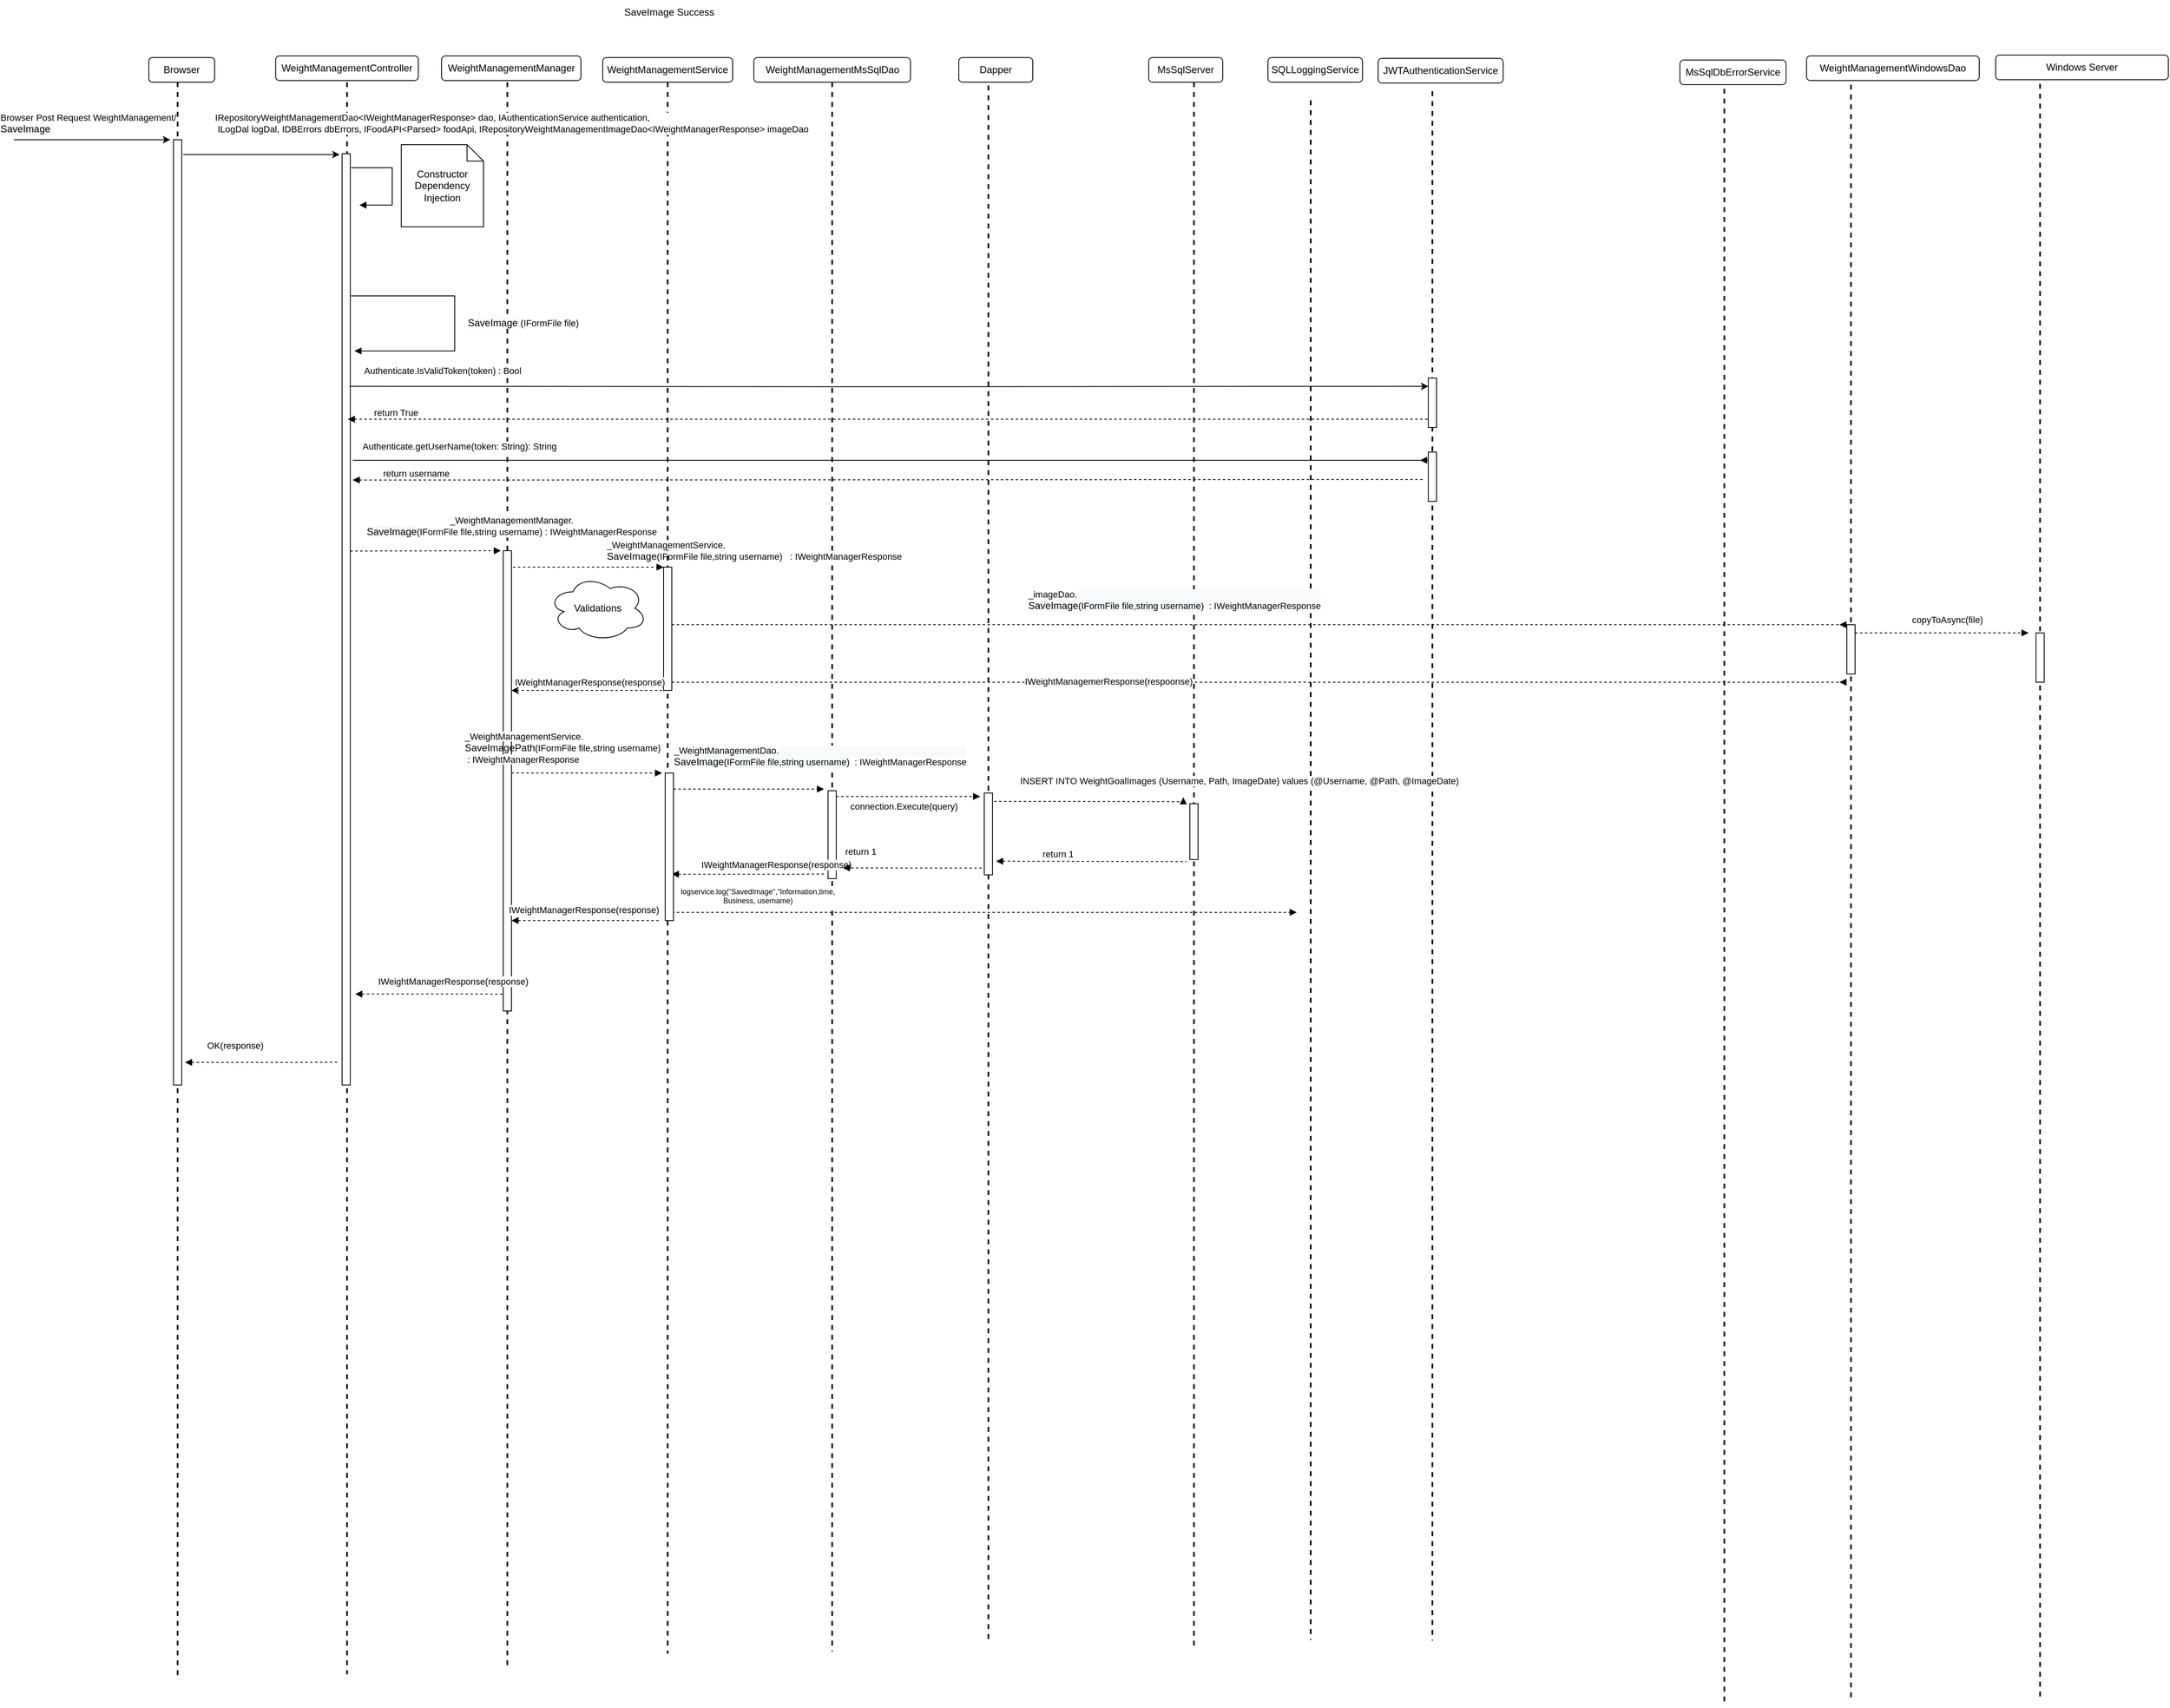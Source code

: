 <mxfile version="17.4.6" type="google" pages="4"><diagram id="Zu-n8dE4JaftM5KnnPa3" name="Success"><mxGraphModel grid="1" page="1" gridSize="10" guides="1" tooltips="1" connect="1" arrows="1" fold="1" pageScale="1" pageWidth="850" pageHeight="1100" math="0" shadow="0"><root><mxCell id="0"/><mxCell id="1" parent="0"/><mxCell id="gEZreNW8Lg-8bu7KFCgB-1" value="WeightManagementController" style="rounded=1;whiteSpace=wrap;html=1;" vertex="1" parent="1"><mxGeometry x="368.25" y="88" width="173.5" height="30" as="geometry"/></mxCell><mxCell id="gEZreNW8Lg-8bu7KFCgB-2" value="WeightManagementService" style="rounded=1;whiteSpace=wrap;html=1;" vertex="1" parent="1"><mxGeometry x="766" y="90" width="158" height="30" as="geometry"/></mxCell><mxCell id="gEZreNW8Lg-8bu7KFCgB-3" value="MsSqlServer" style="rounded=1;whiteSpace=wrap;html=1;" vertex="1" parent="1"><mxGeometry x="1430" y="90" width="90" height="30" as="geometry"/></mxCell><mxCell id="gEZreNW8Lg-8bu7KFCgB-4" value="WeightManagementManager" style="rounded=1;whiteSpace=wrap;html=1;" vertex="1" parent="1"><mxGeometry x="570" y="88" width="169.5" height="30" as="geometry"/></mxCell><mxCell id="gEZreNW8Lg-8bu7KFCgB-5" value="" style="line;strokeWidth=2;direction=south;html=1;dashed=1;" vertex="1" parent="1"><mxGeometry x="450" y="120" width="10" height="1937" as="geometry"/></mxCell><mxCell id="gEZreNW8Lg-8bu7KFCgB-6" value="" style="line;strokeWidth=2;direction=south;html=1;dashed=1;" vertex="1" parent="1"><mxGeometry x="645" y="120" width="10" height="1929" as="geometry"/></mxCell><mxCell id="gEZreNW8Lg-8bu7KFCgB-7" value="" style="line;strokeWidth=2;direction=south;html=1;dashed=1;" vertex="1" parent="1"><mxGeometry x="840" y="120" width="10" height="1912" as="geometry"/></mxCell><mxCell id="gEZreNW8Lg-8bu7KFCgB-8" value="" style="line;strokeWidth=2;direction=south;html=1;dashed=1;" vertex="1" parent="1"><mxGeometry x="1480" y="120" width="10" height="1908" as="geometry"/></mxCell><mxCell id="gEZreNW8Lg-8bu7KFCgB-9" value="SaveImage Success" style="text;html=1;strokeColor=none;fillColor=none;align=center;verticalAlign=middle;whiteSpace=wrap;rounded=0;" vertex="1" parent="1"><mxGeometry x="776" y="20" width="142" height="30" as="geometry"/></mxCell><mxCell id="gEZreNW8Lg-8bu7KFCgB-11" value="" style="line;strokeWidth=2;direction=south;html=1;dashed=1;" vertex="1" parent="1"><mxGeometry x="1040" y="120" width="10" height="1909" as="geometry"/></mxCell><mxCell id="gEZreNW8Lg-8bu7KFCgB-12" value="" style="line;strokeWidth=2;direction=south;html=1;dashed=1;" vertex="1" parent="1"><mxGeometry x="1622" y="142" width="10" height="1873" as="geometry"/></mxCell><mxCell id="gEZreNW8Lg-8bu7KFCgB-13" value="SQLLoggingService" style="rounded=1;whiteSpace=wrap;html=1;" vertex="1" parent="1"><mxGeometry x="1575" y="90" width="115" height="30" as="geometry"/></mxCell><mxCell id="gEZreNW8Lg-8bu7KFCgB-14" value="Program.cs" style="rounded=1;whiteSpace=wrap;html=1;" vertex="1" parent="1"><mxGeometry x="214" y="90" width="80" height="30" as="geometry"/></mxCell><mxCell id="gEZreNW8Lg-8bu7KFCgB-15" value="" style="line;strokeWidth=2;direction=south;html=1;dashed=1;" vertex="1" parent="1"><mxGeometry x="244" y="120" width="10" height="1942" as="geometry"/></mxCell><mxCell id="gEZreNW8Lg-8bu7KFCgB-16" value="" style="html=1;points=[];perimeter=orthogonalPerimeter;" vertex="1" parent="1"><mxGeometry x="244" y="190" width="10" height="1150" as="geometry"/></mxCell><mxCell id="gEZreNW8Lg-8bu7KFCgB-17" value="" style="html=1;points=[];perimeter=orthogonalPerimeter;" vertex="1" parent="1"><mxGeometry x="449" y="207" width="10" height="1133" as="geometry"/></mxCell><mxCell id="gEZreNW8Lg-8bu7KFCgB-18" value="" style="line;strokeWidth=2;direction=south;html=1;dashed=1;" vertex="1" parent="1"><mxGeometry x="1230" y="124" width="10" height="1894" as="geometry"/></mxCell><mxCell id="gEZreNW8Lg-8bu7KFCgB-19" value="Dapper" style="rounded=1;whiteSpace=wrap;html=1;" vertex="1" parent="1"><mxGeometry x="1199" y="90" width="90" height="30" as="geometry"/></mxCell><mxCell id="gEZreNW8Lg-8bu7KFCgB-20" value="" style="line;strokeWidth=2;direction=south;html=1;dashed=1;" vertex="1" parent="1"><mxGeometry x="1770" y="131" width="10" height="1885" as="geometry"/></mxCell><mxCell id="gEZreNW8Lg-8bu7KFCgB-21" value="JWTAuthenticationService" style="rounded=1;whiteSpace=wrap;html=1;" vertex="1" parent="1"><mxGeometry x="1709" y="91" width="152" height="30" as="geometry"/></mxCell><mxCell id="gEZreNW8Lg-8bu7KFCgB-22" value="Browser" style="rounded=1;whiteSpace=wrap;html=1;" vertex="1" parent="1"><mxGeometry x="214" y="90" width="80" height="30" as="geometry"/></mxCell><mxCell id="gEZreNW8Lg-8bu7KFCgB-23" value="" style="endArrow=classic;html=1;rounded=0;" edge="1" parent="1"><mxGeometry width="50" height="50" relative="1" as="geometry"><mxPoint x="50" y="190" as="sourcePoint"/><mxPoint x="240" y="190" as="targetPoint"/></mxGeometry></mxCell><mxCell id="gEZreNW8Lg-8bu7KFCgB-24" value="&lt;div style=&quot;text-align: left&quot;&gt;&lt;div&gt;Browser Post Request WeightManagement/&lt;/div&gt;&lt;span style=&quot;font-size: 12px ; text-align: center ; background-color: rgb(248 , 249 , 250)&quot;&gt;SaveImage&amp;nbsp;&lt;/span&gt;&lt;br&gt;&lt;/div&gt;" style="edgeLabel;html=1;align=center;verticalAlign=middle;resizable=0;points=[];" vertex="1" connectable="0" parent="gEZreNW8Lg-8bu7KFCgB-23"><mxGeometry x="0.567" y="-1" relative="1" as="geometry"><mxPoint x="-59" y="-21" as="offset"/></mxGeometry></mxCell><mxCell id="gEZreNW8Lg-8bu7KFCgB-25" value="" style="endArrow=classic;html=1;rounded=0;" edge="1" parent="1"><mxGeometry width="50" height="50" relative="1" as="geometry"><mxPoint x="256" y="208" as="sourcePoint"/><mxPoint x="446" y="208" as="targetPoint"/></mxGeometry></mxCell><mxCell id="gEZreNW8Lg-8bu7KFCgB-26" value="&lt;div style=&quot;text-align: left&quot;&gt;IRepositoryWeightManagementDao&amp;lt;IWeightManagerResponse&amp;gt; dao, IAuthenticationService authentication,&lt;/div&gt;&lt;div style=&quot;text-align: left&quot;&gt;&amp;nbsp;ILogDal logDal, IDBErrors dbErrors, IFoodAPI&amp;lt;Parsed&amp;gt; foodApi, IRepositoryWeightManagementImageDao&amp;lt;IWeightManagerResponse&amp;gt; imageDao&lt;br&gt;&lt;/div&gt;" style="edgeLabel;html=1;align=center;verticalAlign=middle;resizable=0;points=[];" vertex="1" connectable="0" parent="gEZreNW8Lg-8bu7KFCgB-25"><mxGeometry x="0.567" y="-1" relative="1" as="geometry"><mxPoint x="250" y="-39" as="offset"/></mxGeometry></mxCell><mxCell id="gEZreNW8Lg-8bu7KFCgB-27" value="" style="endArrow=block;endFill=1;html=1;edgeStyle=orthogonalEdgeStyle;align=left;verticalAlign=top;rounded=0;" edge="1" parent="1"><mxGeometry x="-1" relative="1" as="geometry"><mxPoint x="460" y="224.03" as="sourcePoint"/><mxPoint x="470" y="269.53" as="targetPoint"/><Array as="points"><mxPoint x="510" y="224.03"/><mxPoint x="510" y="269.03"/></Array></mxGeometry></mxCell><mxCell id="gEZreNW8Lg-8bu7KFCgB-28" value="Constructor Dependency Injection" style="shape=note;size=20;whiteSpace=wrap;html=1;" vertex="1" parent="1"><mxGeometry x="521" y="196" width="100" height="100" as="geometry"/></mxCell><mxCell id="gEZreNW8Lg-8bu7KFCgB-29" value="&lt;span style=&quot;font-size: 12px ; text-align: center ; background-color: rgb(248 , 249 , 250)&quot;&gt;SaveImage&amp;nbsp;&lt;/span&gt;(IFormFile file)" style="endArrow=block;endFill=1;html=1;edgeStyle=orthogonalEdgeStyle;align=left;verticalAlign=top;rounded=0;" edge="1" parent="1"><mxGeometry x="-0.082" y="14" relative="1" as="geometry"><mxPoint x="460" y="380" as="sourcePoint"/><mxPoint x="464" y="447" as="targetPoint"/><Array as="points"><mxPoint x="586" y="380"/><mxPoint x="586" y="447"/></Array><mxPoint as="offset"/></mxGeometry></mxCell><mxCell id="gEZreNW8Lg-8bu7KFCgB-30" value="" style="html=1;points=[];perimeter=orthogonalPerimeter;" vertex="1" parent="1"><mxGeometry x="645" y="690" width="10" height="560" as="geometry"/></mxCell><mxCell id="gEZreNW8Lg-8bu7KFCgB-31" value="" style="endArrow=none;endFill=0;html=1;edgeStyle=orthogonalEdgeStyle;align=left;verticalAlign=top;rounded=0;startArrow=block;startFill=1;dashed=1;" edge="1" parent="1"><mxGeometry x="-1" relative="1" as="geometry"><mxPoint x="258" y="1312.52" as="sourcePoint"/><mxPoint x="443" y="1312.26" as="targetPoint"/><Array as="points"><mxPoint x="398" y="1312.26"/><mxPoint x="398" y="1312.26"/></Array></mxGeometry></mxCell><mxCell id="gEZreNW8Lg-8bu7KFCgB-32" value="&lt;span style=&quot;text-align: center&quot;&gt;OK(&lt;/span&gt;&lt;span style=&quot;text-align: center&quot;&gt;response)&lt;/span&gt;&lt;span style=&quot;text-align: center&quot;&gt;&lt;br&gt;&lt;br&gt;&lt;/span&gt;" style="edgeLabel;resizable=0;html=1;align=left;verticalAlign=bottom;" connectable="0" vertex="1" parent="gEZreNW8Lg-8bu7KFCgB-31"><mxGeometry x="-1" relative="1" as="geometry"><mxPoint x="25" y="1" as="offset"/></mxGeometry></mxCell><mxCell id="gEZreNW8Lg-8bu7KFCgB-51" value="" style="endArrow=block;endFill=1;html=1;edgeStyle=orthogonalEdgeStyle;align=left;verticalAlign=top;rounded=0;exitX=1.133;exitY=0.18;exitDx=0;exitDy=0;exitPerimeter=0;entryX=-0.055;entryY=0.009;entryDx=0;entryDy=0;entryPerimeter=0;dashed=1;" edge="1" parent="1"><mxGeometry x="-1" relative="1" as="geometry"><mxPoint x="459.0" y="690.38" as="sourcePoint"/><mxPoint x="642.12" y="690.01" as="targetPoint"/><Array as="points"><mxPoint x="642.67" y="690.38"/></Array></mxGeometry></mxCell><mxCell id="gEZreNW8Lg-8bu7KFCgB-52" value="_WeightManagementManager.&lt;br&gt;&lt;span style=&quot;font-size: 12px ; background-color: rgb(248 , 249 , 250)&quot;&gt;SaveImage&lt;/span&gt;&lt;span style=&quot;text-align: left&quot;&gt;(IFormFile file,string username)&lt;/span&gt;&amp;nbsp;: IWeightManagerResponse&lt;span style=&quot;text-align: left&quot;&gt;&lt;br&gt;&lt;/span&gt;" style="edgeLabel;html=1;align=center;verticalAlign=middle;resizable=0;points=[];" vertex="1" connectable="0" parent="gEZreNW8Lg-8bu7KFCgB-51"><mxGeometry x="-0.158" y="2" relative="1" as="geometry"><mxPoint x="119" y="-28" as="offset"/></mxGeometry></mxCell><mxCell id="gEZreNW8Lg-8bu7KFCgB-129" value="" style="line;strokeWidth=2;direction=south;html=1;dashed=1;" vertex="1" parent="1"><mxGeometry x="2125" y="128" width="10" height="1968" as="geometry"/></mxCell><mxCell id="gEZreNW8Lg-8bu7KFCgB-130" value="MsSqlDbErrorService" style="rounded=1;whiteSpace=wrap;html=1;" vertex="1" parent="1"><mxGeometry x="2076" y="93" width="129" height="30" as="geometry"/></mxCell><mxCell id="gEZreNW8Lg-8bu7KFCgB-132" value="" style="endArrow=classic;html=1;rounded=0;edgeStyle=orthogonalEdgeStyle;entryX=0;entryY=0.167;entryDx=0;entryDy=0;entryPerimeter=0;" edge="1" parent="1" target="gEZreNW8Lg-8bu7KFCgB-139"><mxGeometry relative="1" as="geometry"><mxPoint x="458" y="490" as="sourcePoint"/><mxPoint x="1760" y="490" as="targetPoint"/></mxGeometry></mxCell><mxCell id="gEZreNW8Lg-8bu7KFCgB-133" value="Authenticate.IsValidToken(token) : Bool" style="edgeLabel;resizable=0;html=1;align=center;verticalAlign=middle;" connectable="0" vertex="1" parent="gEZreNW8Lg-8bu7KFCgB-132"><mxGeometry relative="1" as="geometry"><mxPoint x="-544" y="-20" as="offset"/></mxGeometry></mxCell><mxCell id="gEZreNW8Lg-8bu7KFCgB-134" value="" style="endArrow=none;endFill=0;html=1;edgeStyle=orthogonalEdgeStyle;align=left;verticalAlign=top;rounded=0;startArrow=block;startFill=1;dashed=1;entryX=0.462;entryY=-29.044;entryDx=0;entryDy=0;entryPerimeter=0;" edge="1" parent="1"><mxGeometry x="-1" relative="1" as="geometry"><mxPoint x="456" y="530" as="sourcePoint"/><mxPoint x="1778.44" y="528.806" as="targetPoint"/><Array as="points"><mxPoint x="1770" y="530"/><mxPoint x="1770" y="529"/></Array></mxGeometry></mxCell><mxCell id="gEZreNW8Lg-8bu7KFCgB-135" value="return True" style="edgeLabel;resizable=0;html=1;align=left;verticalAlign=bottom;" connectable="0" vertex="1" parent="gEZreNW8Lg-8bu7KFCgB-134"><mxGeometry x="-1" relative="1" as="geometry"><mxPoint x="30" as="offset"/></mxGeometry></mxCell><mxCell id="gEZreNW8Lg-8bu7KFCgB-136" value="Authenticate.getUserName(token: String): String" style="endArrow=block;endFill=1;html=1;edgeStyle=orthogonalEdgeStyle;align=left;verticalAlign=top;rounded=0;" edge="1" parent="1"><mxGeometry x="-0.985" y="30" relative="1" as="geometry"><mxPoint x="462" y="580" as="sourcePoint"/><mxPoint x="1760" y="580" as="targetPoint"/><mxPoint as="offset"/><Array as="points"><mxPoint x="1780" y="580"/></Array></mxGeometry></mxCell><mxCell id="gEZreNW8Lg-8bu7KFCgB-137" value="" style="endArrow=none;endFill=0;html=1;edgeStyle=orthogonalEdgeStyle;align=left;verticalAlign=top;rounded=0;startArrow=block;startFill=1;dashed=1;entryX=-0.438;entryY=0.556;entryDx=0;entryDy=0;entryPerimeter=0;" edge="1" parent="1" target="gEZreNW8Lg-8bu7KFCgB-140"><mxGeometry x="-1" relative="1" as="geometry"><mxPoint x="462" y="604" as="sourcePoint"/><mxPoint x="1772" y="604" as="targetPoint"/><Array as="points"><mxPoint x="601" y="604"/></Array></mxGeometry></mxCell><mxCell id="gEZreNW8Lg-8bu7KFCgB-138" value="return username" style="edgeLabel;resizable=0;html=1;align=left;verticalAlign=bottom;" connectable="0" vertex="1" parent="gEZreNW8Lg-8bu7KFCgB-137"><mxGeometry x="-1" relative="1" as="geometry"><mxPoint x="35" as="offset"/></mxGeometry></mxCell><mxCell id="gEZreNW8Lg-8bu7KFCgB-139" value="" style="html=1;points=[];perimeter=orthogonalPerimeter;" vertex="1" parent="1"><mxGeometry x="1770" y="480" width="10" height="60" as="geometry"/></mxCell><mxCell id="gEZreNW8Lg-8bu7KFCgB-140" value="" style="html=1;points=[];perimeter=orthogonalPerimeter;" vertex="1" parent="1"><mxGeometry x="1770" y="570" width="10" height="60" as="geometry"/></mxCell><mxCell id="_J33T24dU0ndYMFvRwaN-41" value="" style="endArrow=none;endFill=0;html=1;edgeStyle=orthogonalEdgeStyle;align=left;verticalAlign=top;rounded=0;startArrow=block;startFill=1;dashed=1;" edge="1" parent="1"><mxGeometry x="-1" relative="1" as="geometry"><mxPoint x="465" y="1229.41" as="sourcePoint"/><mxPoint x="645" y="1229.46" as="targetPoint"/><Array as="points"><mxPoint x="600" y="1229.41"/><mxPoint x="600" y="1229.41"/></Array></mxGeometry></mxCell><mxCell id="_J33T24dU0ndYMFvRwaN-42" value="&lt;span style=&quot;text-align: center&quot;&gt;IWeightManagerResponse(response)&lt;/span&gt;" style="edgeLabel;resizable=0;html=1;align=left;verticalAlign=bottom;" connectable="0" vertex="1" parent="_J33T24dU0ndYMFvRwaN-41"><mxGeometry x="-1" relative="1" as="geometry"><mxPoint x="26" y="-7" as="offset"/></mxGeometry></mxCell><mxCell id="SjA-UsDPnyYuA9Mtx6YP-1" value="WeightManagementMsSqlDao" style="rounded=1;whiteSpace=wrap;html=1;" vertex="1" parent="1"><mxGeometry x="949.75" y="90" width="190.5" height="30" as="geometry"/></mxCell><mxCell id="vQdsput2Xaz9jqljAzDK-16" value="" style="line;strokeWidth=2;direction=south;html=1;dashed=1;" vertex="1" parent="1"><mxGeometry x="2279" y="123" width="10" height="1968" as="geometry"/></mxCell><mxCell id="vQdsput2Xaz9jqljAzDK-17" value="WeightManagementWindowsDao" style="rounded=1;whiteSpace=wrap;html=1;" vertex="1" parent="1"><mxGeometry x="2230" y="88" width="210" height="30" as="geometry"/></mxCell><mxCell id="NM9GSzSNZOrJNY-sleNk-1" value="" style="line;strokeWidth=2;direction=south;html=1;dashed=1;" vertex="1" parent="1"><mxGeometry x="2509" y="122" width="10" height="1968" as="geometry"/></mxCell><mxCell id="NM9GSzSNZOrJNY-sleNk-2" value="Windows Server" style="rounded=1;whiteSpace=wrap;html=1;" vertex="1" parent="1"><mxGeometry x="2460" y="87" width="210" height="30" as="geometry"/></mxCell><mxCell id="ITlmt4MPpYLuHQh-we6f-1" value="" style="endArrow=block;endFill=1;html=1;edgeStyle=orthogonalEdgeStyle;align=left;verticalAlign=top;rounded=0;exitX=1.133;exitY=0.18;exitDx=0;exitDy=0;exitPerimeter=0;entryX=-0.055;entryY=0.009;entryDx=0;entryDy=0;entryPerimeter=0;dashed=1;" edge="1" parent="1"><mxGeometry x="-1" relative="1" as="geometry"><mxPoint x="656.86" y="710.03" as="sourcePoint"/><mxPoint x="839.98" y="710.03" as="targetPoint"/><Array as="points"><mxPoint x="840.53" y="710.4"/></Array></mxGeometry></mxCell><mxCell id="ITlmt4MPpYLuHQh-we6f-2" value="&lt;div style=&quot;text-align: left&quot;&gt;&lt;span style=&quot;text-align: center ; background-color: rgb(255 , 255 , 255)&quot;&gt;_WeightManagementService.&lt;/span&gt;&lt;br style=&quot;text-align: center&quot;&gt;&lt;span style=&quot;text-align: center ; font-size: 12px&quot;&gt;SaveImage&lt;/span&gt;(IFormFile file,string username)&lt;span style=&quot;text-align: center ; background-color: rgb(255 , 255 , 255)&quot;&gt;&amp;nbsp;&lt;/span&gt;&lt;span style=&quot;text-align: center ; background-color: rgb(255 , 255 , 255)&quot;&gt;&amp;nbsp;&lt;/span&gt;&lt;span style=&quot;text-align: center ; background-color: rgb(255 , 255 , 255)&quot;&gt;&amp;nbsp;: IWeightManagerResponse&lt;/span&gt;&lt;br&gt;&lt;/div&gt;" style="edgeLabel;html=1;align=center;verticalAlign=middle;resizable=0;points=[];labelBackgroundColor=none;" connectable="0" vertex="1" parent="ITlmt4MPpYLuHQh-we6f-1"><mxGeometry x="-0.323" relative="1" as="geometry"><mxPoint x="231" y="-20" as="offset"/></mxGeometry></mxCell><mxCell id="ITlmt4MPpYLuHQh-we6f-3" value="" style="html=1;points=[];perimeter=orthogonalPerimeter;" vertex="1" parent="1"><mxGeometry x="840" y="710" width="10" height="150" as="geometry"/></mxCell><mxCell id="ITlmt4MPpYLuHQh-we6f-19" value="" style="endArrow=none;endFill=0;html=1;edgeStyle=orthogonalEdgeStyle;align=left;verticalAlign=top;rounded=0;startArrow=block;startFill=1;dashed=1;" edge="1" parent="1"><mxGeometry x="-1" relative="1" as="geometry"><mxPoint x="655" y="1140.0" as="sourcePoint"/><mxPoint x="835" y="1140.05" as="targetPoint"/><Array as="points"><mxPoint x="790" y="1140.0"/><mxPoint x="790" y="1140.0"/></Array></mxGeometry></mxCell><mxCell id="ITlmt4MPpYLuHQh-we6f-20" value="&lt;span style=&quot;text-align: center&quot;&gt;IWeightManagerResponse(response)&lt;/span&gt;" style="edgeLabel;resizable=0;html=1;align=left;verticalAlign=bottom;" connectable="0" vertex="1" parent="ITlmt4MPpYLuHQh-we6f-19"><mxGeometry x="-1" relative="1" as="geometry"><mxPoint x="-5" y="-5" as="offset"/></mxGeometry></mxCell><mxCell id="Melsic1VQtg2TcKUUvmJ-1" value="" style="endArrow=block;endFill=1;html=1;edgeStyle=orthogonalEdgeStyle;align=left;verticalAlign=top;rounded=0;startArrow=none;startFill=0;dashed=1;" edge="1" parent="1"><mxGeometry x="-1" relative="1" as="geometry"><mxPoint x="850" y="1129.98" as="sourcePoint"/><mxPoint x="1610" y="1129.98" as="targetPoint"/><Array as="points"><mxPoint x="1508.5" y="1129.94"/></Array></mxGeometry></mxCell><mxCell id="Melsic1VQtg2TcKUUvmJ-2" value="&lt;div style=&quot;font-size: 9px ; text-align: center&quot;&gt;logservice.log(&quot;SavedImage&quot;,&quot;Information,time,&lt;/div&gt;&lt;div style=&quot;font-size: 9px ; text-align: center&quot;&gt;Business, username)&lt;/div&gt;" style="edgeLabel;resizable=0;html=1;align=left;verticalAlign=bottom;" connectable="0" vertex="1" parent="Melsic1VQtg2TcKUUvmJ-1"><mxGeometry x="-1" relative="1" as="geometry"><mxPoint x="9" y="-6" as="offset"/></mxGeometry></mxCell><mxCell id="Melsic1VQtg2TcKUUvmJ-3" value="" style="endArrow=block;endFill=1;html=1;edgeStyle=orthogonalEdgeStyle;align=left;verticalAlign=top;rounded=0;exitX=1.133;exitY=0.18;exitDx=0;exitDy=0;exitPerimeter=0;entryX=-0.055;entryY=0.009;entryDx=0;entryDy=0;entryPerimeter=0;dashed=1;" edge="1" parent="1"><mxGeometry x="-1" relative="1" as="geometry"><mxPoint x="852.0" y="979.98" as="sourcePoint"/><mxPoint x="1035.12" y="980.02" as="targetPoint"/><Array as="points"><mxPoint x="1035.67" y="980.39"/></Array></mxGeometry></mxCell><mxCell id="Melsic1VQtg2TcKUUvmJ-4" value="&lt;div style=&quot;text-align: left&quot;&gt;&lt;div style=&quot;background-color: rgb(248 , 249 , 250)&quot;&gt;&lt;div&gt;&lt;span style=&quot;text-align: center ; background-color: rgb(255 , 255 , 255)&quot;&gt;_WeightManagementDao.&lt;/span&gt;&lt;br style=&quot;text-align: center&quot;&gt;&lt;span style=&quot;text-align: center ; font-size: 12px&quot;&gt;SaveImage&lt;/span&gt;(IFormFile file,string username)&lt;span style=&quot;text-align: center ; background-color: rgb(255 , 255 , 255)&quot;&gt;&amp;nbsp;&lt;/span&gt;&lt;span style=&quot;text-align: center ; background-color: rgb(255 , 255 , 255)&quot;&gt;&amp;nbsp;: IWeightManagerResponse&lt;/span&gt;&lt;br&gt;&lt;/div&gt;&lt;/div&gt;&lt;/div&gt;" style="edgeLabel;html=1;align=center;verticalAlign=middle;resizable=0;points=[];" connectable="0" vertex="1" parent="Melsic1VQtg2TcKUUvmJ-3"><mxGeometry x="-0.323" relative="1" as="geometry"><mxPoint x="116" y="-40" as="offset"/></mxGeometry></mxCell><mxCell id="Melsic1VQtg2TcKUUvmJ-5" value="" style="html=1;points=[];perimeter=orthogonalPerimeter;" vertex="1" parent="1"><mxGeometry x="1040" y="982.0" width="10" height="107" as="geometry"/></mxCell><mxCell id="Melsic1VQtg2TcKUUvmJ-6" value="" style="html=1;points=[];perimeter=orthogonalPerimeter;" vertex="1" parent="1"><mxGeometry x="1480" y="997.83" width="10" height="67.94" as="geometry"/></mxCell><mxCell id="Melsic1VQtg2TcKUUvmJ-7" value="&lt;br&gt;" style="endArrow=block;endFill=1;html=1;edgeStyle=orthogonalEdgeStyle;align=left;verticalAlign=top;rounded=0;exitX=1.133;exitY=0.18;exitDx=0;exitDy=0;exitPerimeter=0;dashed=1;" edge="1" parent="1"><mxGeometry x="1" y="37" relative="1" as="geometry"><mxPoint x="1050" y="989.01" as="sourcePoint"/><mxPoint x="1225" y="989.0" as="targetPoint"/><Array as="points"><mxPoint x="1133" y="989.3"/><mxPoint x="1215" y="989.3"/></Array><mxPoint y="3" as="offset"/></mxGeometry></mxCell><mxCell id="Melsic1VQtg2TcKUUvmJ-8" value="connection.Execute(query)" style="edgeLabel;html=1;align=center;verticalAlign=middle;resizable=0;points=[];" connectable="0" vertex="1" parent="Melsic1VQtg2TcKUUvmJ-7"><mxGeometry x="-0.161" y="-5" relative="1" as="geometry"><mxPoint x="8" y="7" as="offset"/></mxGeometry></mxCell><mxCell id="Melsic1VQtg2TcKUUvmJ-9" value="" style="endArrow=none;endFill=0;html=1;edgeStyle=orthogonalEdgeStyle;align=left;verticalAlign=top;rounded=0;startArrow=block;startFill=1;dashed=1;" edge="1" parent="1"><mxGeometry x="-1" relative="1" as="geometry"><mxPoint x="850" y="1083.59" as="sourcePoint"/><mxPoint x="1035" y="1083.33" as="targetPoint"/><Array as="points"><mxPoint x="990" y="1083.28"/><mxPoint x="990" y="1083.28"/></Array></mxGeometry></mxCell><mxCell id="Melsic1VQtg2TcKUUvmJ-10" value="&lt;span style=&quot;text-align: center&quot;&gt;IWeightManagerResponse(response)&lt;/span&gt;" style="edgeLabel;resizable=0;html=1;align=left;verticalAlign=bottom;" connectable="0" vertex="1" parent="Melsic1VQtg2TcKUUvmJ-9"><mxGeometry x="-1" relative="1" as="geometry"><mxPoint x="34" y="-3" as="offset"/></mxGeometry></mxCell><mxCell id="Melsic1VQtg2TcKUUvmJ-11" value="" style="endArrow=none;endFill=0;html=1;edgeStyle=orthogonalEdgeStyle;align=left;verticalAlign=top;rounded=0;startArrow=block;startFill=1;dashed=1;" edge="1" parent="1"><mxGeometry x="-1" relative="1" as="geometry"><mxPoint x="1244.38" y="1067.77" as="sourcePoint"/><mxPoint x="1476.0" y="1068.21" as="targetPoint"/><Array as="points"><mxPoint x="1265" y="1068.0"/></Array></mxGeometry></mxCell><mxCell id="Melsic1VQtg2TcKUUvmJ-12" value="return 1" style="edgeLabel;resizable=0;html=1;align=left;verticalAlign=bottom;" connectable="0" vertex="1" parent="Melsic1VQtg2TcKUUvmJ-11"><mxGeometry x="-1" relative="1" as="geometry"><mxPoint x="55" as="offset"/></mxGeometry></mxCell><mxCell id="Melsic1VQtg2TcKUUvmJ-13" value="" style="html=1;points=[];perimeter=orthogonalPerimeter;" vertex="1" parent="1"><mxGeometry x="1230" y="984.79" width="10" height="99.54" as="geometry"/></mxCell><mxCell id="Melsic1VQtg2TcKUUvmJ-14" value="&lt;br&gt;" style="endArrow=block;endFill=1;html=1;edgeStyle=orthogonalEdgeStyle;align=left;verticalAlign=top;rounded=0;exitX=1.133;exitY=0.18;exitDx=0;exitDy=0;exitPerimeter=0;dashed=1;" edge="1" parent="1"><mxGeometry x="1" y="37" relative="1" as="geometry"><mxPoint x="1242.0" y="995.04" as="sourcePoint"/><mxPoint x="1472.0" y="990.0" as="targetPoint"/><Array as="points"><mxPoint x="1325" y="995.33"/><mxPoint x="1407" y="995.33"/></Array><mxPoint y="3" as="offset"/></mxGeometry></mxCell><mxCell id="Melsic1VQtg2TcKUUvmJ-15" value="INSERT INTO WeightGoalImages (Username, Path, ImageDate) values (@Username, @Path, @ImageDate)" style="edgeLabel;html=1;align=center;verticalAlign=middle;resizable=0;points=[];" connectable="0" vertex="1" parent="Melsic1VQtg2TcKUUvmJ-14"><mxGeometry x="-0.309" y="-1" relative="1" as="geometry"><mxPoint x="216" y="-26" as="offset"/></mxGeometry></mxCell><mxCell id="Melsic1VQtg2TcKUUvmJ-16" value="" style="endArrow=none;endFill=0;html=1;edgeStyle=orthogonalEdgeStyle;align=left;verticalAlign=top;rounded=0;startArrow=block;startFill=1;dashed=1;" edge="1" parent="1"><mxGeometry x="-1" relative="1" as="geometry"><mxPoint x="1058.0" y="1076.0" as="sourcePoint"/><mxPoint x="1227.0" y="1076.17" as="targetPoint"/><Array as="points"><mxPoint x="1064" y="1076.0"/></Array></mxGeometry></mxCell><mxCell id="Melsic1VQtg2TcKUUvmJ-17" value="return 1" style="edgeLabel;resizable=0;html=1;align=left;verticalAlign=bottom;" connectable="0" vertex="1" parent="Melsic1VQtg2TcKUUvmJ-16"><mxGeometry x="-1" relative="1" as="geometry"><mxPoint x="1" y="-12" as="offset"/></mxGeometry></mxCell><mxCell id="ti0pWw3eaeYteN2C1qA4-1" value="Validations" style="ellipse;shape=cloud;whiteSpace=wrap;html=1;" vertex="1" parent="1"><mxGeometry x="700" y="720" width="120" height="80" as="geometry"/></mxCell><mxCell id="ti0pWw3eaeYteN2C1qA4-2" value="" style="endArrow=block;endFill=1;html=1;edgeStyle=orthogonalEdgeStyle;align=left;verticalAlign=top;rounded=0;exitX=1.133;exitY=0.18;exitDx=0;exitDy=0;exitPerimeter=0;dashed=1;" edge="1" parent="1"><mxGeometry x="-1" relative="1" as="geometry"><mxPoint x="850" y="780" as="sourcePoint"/><mxPoint x="2270" y="780" as="targetPoint"/><Array as="points"><mxPoint x="2273" y="780"/></Array></mxGeometry></mxCell><mxCell id="ti0pWw3eaeYteN2C1qA4-3" value="&lt;div style=&quot;text-align: left&quot;&gt;&lt;div style=&quot;background-color: rgb(248 , 249 , 250)&quot;&gt;&lt;div&gt;&lt;span style=&quot;text-align: center ; background-color: rgb(255 , 255 , 255)&quot;&gt;_imageDao.&lt;/span&gt;&lt;br style=&quot;text-align: center&quot;&gt;&lt;span style=&quot;text-align: center ; font-size: 12px&quot;&gt;SaveImage&lt;/span&gt;(IFormFile file,string username)&lt;span style=&quot;text-align: center ; background-color: rgb(255 , 255 , 255)&quot;&gt;&amp;nbsp;&lt;/span&gt;&lt;span style=&quot;text-align: center ; background-color: rgb(255 , 255 , 255)&quot;&gt;&amp;nbsp;: IWeightManagerResponse&lt;/span&gt;&lt;br&gt;&lt;/div&gt;&lt;/div&gt;&lt;/div&gt;" style="edgeLabel;html=1;align=center;verticalAlign=middle;resizable=0;points=[];" connectable="0" vertex="1" parent="ti0pWw3eaeYteN2C1qA4-2"><mxGeometry x="-0.323" relative="1" as="geometry"><mxPoint x="128" y="-30" as="offset"/></mxGeometry></mxCell><mxCell id="ti0pWw3eaeYteN2C1qA4-4" value="" style="endArrow=block;endFill=1;html=1;edgeStyle=orthogonalEdgeStyle;align=left;verticalAlign=top;rounded=0;exitX=1.133;exitY=0.18;exitDx=0;exitDy=0;exitPerimeter=0;dashed=1;" edge="1" parent="1"><mxGeometry x="-1" relative="1" as="geometry"><mxPoint x="850" y="850" as="sourcePoint"/><mxPoint x="2270" y="850" as="targetPoint"/><Array as="points"><mxPoint x="2273" y="850"/></Array></mxGeometry></mxCell><mxCell id="ti0pWw3eaeYteN2C1qA4-5" value="&lt;div style=&quot;text-align: left&quot;&gt;&lt;div style=&quot;background-color: rgb(248 , 249 , 250)&quot;&gt;&lt;div&gt;&lt;br&gt;&lt;/div&gt;&lt;/div&gt;&lt;/div&gt;" style="edgeLabel;html=1;align=center;verticalAlign=middle;resizable=0;points=[];" connectable="0" vertex="1" parent="ti0pWw3eaeYteN2C1qA4-4"><mxGeometry x="-0.323" relative="1" as="geometry"><mxPoint x="128" y="-30" as="offset"/></mxGeometry></mxCell><mxCell id="ti0pWw3eaeYteN2C1qA4-6" value="IWeightManagemerResponse(respoonse)" style="edgeLabel;html=1;align=center;verticalAlign=middle;resizable=0;points=[];" connectable="0" vertex="1" parent="ti0pWw3eaeYteN2C1qA4-4"><mxGeometry x="-0.256" y="1" relative="1" as="geometry"><mxPoint as="offset"/></mxGeometry></mxCell><mxCell id="ti0pWw3eaeYteN2C1qA4-7" value="" style="html=1;points=[];perimeter=orthogonalPerimeter;" vertex="1" parent="1"><mxGeometry x="2279" y="780" width="10" height="60" as="geometry"/></mxCell><mxCell id="ti0pWw3eaeYteN2C1qA4-8" value="" style="endArrow=block;endFill=1;html=1;edgeStyle=orthogonalEdgeStyle;align=left;verticalAlign=top;rounded=0;exitX=1.133;exitY=0.18;exitDx=0;exitDy=0;exitPerimeter=0;dashed=1;" edge="1" parent="1"><mxGeometry x="-1" relative="1" as="geometry"><mxPoint x="2289" y="790" as="sourcePoint"/><mxPoint x="2500" y="790" as="targetPoint"/><Array as="points"><mxPoint x="2472.67" y="790.41"/></Array></mxGeometry></mxCell><mxCell id="ti0pWw3eaeYteN2C1qA4-9" value="&lt;div style=&quot;text-align: left&quot;&gt;&lt;div&gt;&lt;div style=&quot;text-align: center&quot;&gt;&lt;span style=&quot;background-color: rgb(255 , 255 , 255)&quot;&gt;copyToAsync(file)&lt;/span&gt;&lt;/div&gt;&lt;/div&gt;&lt;/div&gt;" style="edgeLabel;html=1;align=center;verticalAlign=middle;resizable=0;points=[];" connectable="0" vertex="1" parent="ti0pWw3eaeYteN2C1qA4-8"><mxGeometry x="-0.323" relative="1" as="geometry"><mxPoint x="40" y="-16" as="offset"/></mxGeometry></mxCell><mxCell id="ti0pWw3eaeYteN2C1qA4-10" value="" style="html=1;points=[];perimeter=orthogonalPerimeter;" vertex="1" parent="1"><mxGeometry x="2509" y="790" width="10" height="60" as="geometry"/></mxCell><mxCell id="ti0pWw3eaeYteN2C1qA4-14" value="" style="html=1;points=[];perimeter=orthogonalPerimeter;" vertex="1" parent="1"><mxGeometry x="842" y="960.5" width="10" height="179.5" as="geometry"/></mxCell><mxCell id="ti0pWw3eaeYteN2C1qA4-15" value="" style="endArrow=block;endFill=1;html=1;edgeStyle=orthogonalEdgeStyle;align=left;verticalAlign=top;rounded=0;exitX=1.133;exitY=0.18;exitDx=0;exitDy=0;exitPerimeter=0;entryX=-0.055;entryY=0.009;entryDx=0;entryDy=0;entryPerimeter=0;dashed=1;" edge="1" parent="1"><mxGeometry x="-1" relative="1" as="geometry"><mxPoint x="655.0" y="960.5" as="sourcePoint"/><mxPoint x="838.12" y="960.5" as="targetPoint"/><Array as="points"><mxPoint x="838.67" y="960.87"/></Array></mxGeometry></mxCell><mxCell id="ti0pWw3eaeYteN2C1qA4-16" value="&lt;div style=&quot;text-align: left&quot;&gt;&lt;span style=&quot;text-align: center ; background-color: rgb(255 , 255 , 255)&quot;&gt;_WeightManagementService.&lt;/span&gt;&lt;br style=&quot;text-align: center&quot;&gt;&lt;span style=&quot;text-align: center ; font-size: 12px&quot;&gt;SaveImagePath&lt;/span&gt;(IFormFile file,string username)&lt;span style=&quot;text-align: center ; background-color: rgb(255 , 255 , 255)&quot;&gt;&amp;nbsp;&lt;/span&gt;&lt;span style=&quot;text-align: center ; background-color: rgb(255 , 255 , 255)&quot;&gt;&amp;nbsp;&lt;/span&gt;&lt;/div&gt;&lt;div style=&quot;text-align: left&quot;&gt;&lt;span style=&quot;text-align: center ; background-color: rgb(255 , 255 , 255)&quot;&gt;&amp;nbsp;: IWeightManagerResponse&lt;/span&gt;&lt;br&gt;&lt;/div&gt;" style="edgeLabel;html=1;align=center;verticalAlign=middle;resizable=0;points=[];labelBackgroundColor=none;" connectable="0" vertex="1" parent="ti0pWw3eaeYteN2C1qA4-15"><mxGeometry x="-0.323" relative="1" as="geometry"><mxPoint x="3" y="-31" as="offset"/></mxGeometry></mxCell><mxCell id="ti0pWw3eaeYteN2C1qA4-17" value="" style="endArrow=none;endFill=0;html=1;edgeStyle=orthogonalEdgeStyle;align=left;verticalAlign=top;rounded=0;exitX=1.133;exitY=0.18;exitDx=0;exitDy=0;exitPerimeter=0;entryX=-0.055;entryY=0.009;entryDx=0;entryDy=0;entryPerimeter=0;dashed=1;startArrow=classic;startFill=1;" edge="1" parent="1"><mxGeometry x="-1" relative="1" as="geometry"><mxPoint x="655.0" y="860" as="sourcePoint"/><mxPoint x="838.12" y="860" as="targetPoint"/><Array as="points"><mxPoint x="838.67" y="860.37"/></Array></mxGeometry></mxCell><mxCell id="ti0pWw3eaeYteN2C1qA4-18" value="&lt;div style=&quot;text-align: left&quot;&gt;&lt;span style=&quot;text-align: center ; background-color: rgb(255 , 255 , 255)&quot;&gt;IWeightManagerResponse(response)&lt;/span&gt;&lt;br&gt;&lt;/div&gt;" style="edgeLabel;html=1;align=center;verticalAlign=middle;resizable=0;points=[];labelBackgroundColor=none;" connectable="0" vertex="1" parent="ti0pWw3eaeYteN2C1qA4-17"><mxGeometry x="-0.323" relative="1" as="geometry"><mxPoint x="33" y="-10" as="offset"/></mxGeometry></mxCell></root></mxGraphModel></diagram><diagram name="Db Error" id="rj0quDVDWj2xEPRRBRs9"><mxGraphModel grid="1" page="1" gridSize="10" guides="1" tooltips="1" connect="1" arrows="1" fold="1" pageScale="1" pageWidth="850" pageHeight="1100" math="0" shadow="0"><root><mxCell id="VZXjn01ALpiaDBUvkBsB-0"/><mxCell id="VZXjn01ALpiaDBUvkBsB-1" parent="VZXjn01ALpiaDBUvkBsB-0"/><mxCell id="D-YHX__jJ0ibBwtgkIr_-73" value="" style="endArrow=none;endFill=0;html=1;edgeStyle=orthogonalEdgeStyle;align=left;verticalAlign=top;rounded=0;startArrow=block;startFill=1;dashed=1;" edge="1" parent="VZXjn01ALpiaDBUvkBsB-1"><mxGeometry x="-1" relative="1" as="geometry"><mxPoint x="860" y="1152.09" as="sourcePoint"/><mxPoint x="2110" y="1154" as="targetPoint"/><Array as="points"><mxPoint x="1708.5" y="1152.05"/></Array></mxGeometry></mxCell><mxCell id="D-YHX__jJ0ibBwtgkIr_-74" value="return Decoded error" style="edgeLabel;html=1;align=center;verticalAlign=middle;resizable=0;points=[];" connectable="0" vertex="1" parent="D-YHX__jJ0ibBwtgkIr_-73"><mxGeometry x="-0.533" y="1" relative="1" as="geometry"><mxPoint as="offset"/></mxGeometry></mxCell><mxCell id="D-YHX__jJ0ibBwtgkIr_-75" value="" style="endArrow=block;endFill=1;html=1;edgeStyle=orthogonalEdgeStyle;align=left;verticalAlign=top;rounded=0;startArrow=none;startFill=0;dashed=1;" edge="1" parent="VZXjn01ALpiaDBUvkBsB-1"><mxGeometry x="-1" relative="1" as="geometry"><mxPoint x="850" y="1110" as="sourcePoint"/><mxPoint x="2110" y="1112" as="targetPoint"/><Array as="points"><mxPoint x="1698.5" y="1109.96"/></Array></mxGeometry></mxCell><mxCell id="D-YHX__jJ0ibBwtgkIr_-76" value="&lt;span style=&quot;text-align: left&quot;&gt;_dbErrorService(ErrorResponse)&lt;/span&gt;" style="edgeLabel;html=1;align=center;verticalAlign=middle;resizable=0;points=[];" connectable="0" vertex="1" parent="D-YHX__jJ0ibBwtgkIr_-75"><mxGeometry x="-0.52" y="1" relative="1" as="geometry"><mxPoint as="offset"/></mxGeometry></mxCell><mxCell id="D-YHX__jJ0ibBwtgkIr_-77" value="" style="endArrow=block;endFill=1;html=1;edgeStyle=orthogonalEdgeStyle;align=left;verticalAlign=top;rounded=0;startArrow=none;startFill=0;dashed=1;" edge="1" parent="VZXjn01ALpiaDBUvkBsB-1"><mxGeometry x="-1" relative="1" as="geometry"><mxPoint x="850" y="1190" as="sourcePoint"/><mxPoint x="1610" y="1190" as="targetPoint"/><Array as="points"><mxPoint x="1508.5" y="1189.96"/></Array></mxGeometry></mxCell><mxCell id="D-YHX__jJ0ibBwtgkIr_-78" value="&lt;div style=&quot;font-size: 9px ; text-align: center&quot;&gt;logservice.log(ErrorResponse + &quot;SaveImage&quot;,&quot;Error,time,&lt;/div&gt;&lt;div style=&quot;font-size: 9px ; text-align: center&quot;&gt;DataStore, username)&lt;/div&gt;" style="edgeLabel;resizable=0;html=1;align=left;verticalAlign=bottom;" connectable="0" vertex="1" parent="D-YHX__jJ0ibBwtgkIr_-77"><mxGeometry x="-1" relative="1" as="geometry"><mxPoint x="9" y="-6" as="offset"/></mxGeometry></mxCell><mxCell id="fif8926RV_dBTHTVpaMH-0" value="WeightManagementController" style="rounded=1;whiteSpace=wrap;html=1;" vertex="1" parent="VZXjn01ALpiaDBUvkBsB-1"><mxGeometry x="368.25" y="88" width="173.5" height="30" as="geometry"/></mxCell><mxCell id="fif8926RV_dBTHTVpaMH-1" value="WeightManagementService" style="rounded=1;whiteSpace=wrap;html=1;" vertex="1" parent="VZXjn01ALpiaDBUvkBsB-1"><mxGeometry x="766" y="90" width="158" height="30" as="geometry"/></mxCell><mxCell id="fif8926RV_dBTHTVpaMH-2" value="MsSqlServer" style="rounded=1;whiteSpace=wrap;html=1;" vertex="1" parent="VZXjn01ALpiaDBUvkBsB-1"><mxGeometry x="1430" y="90" width="90" height="30" as="geometry"/></mxCell><mxCell id="fif8926RV_dBTHTVpaMH-3" value="WeightManagementManager" style="rounded=1;whiteSpace=wrap;html=1;" vertex="1" parent="VZXjn01ALpiaDBUvkBsB-1"><mxGeometry x="570" y="88" width="169.5" height="30" as="geometry"/></mxCell><mxCell id="fif8926RV_dBTHTVpaMH-4" value="" style="line;strokeWidth=2;direction=south;html=1;dashed=1;" vertex="1" parent="VZXjn01ALpiaDBUvkBsB-1"><mxGeometry x="450" y="120" width="10" height="1937" as="geometry"/></mxCell><mxCell id="fif8926RV_dBTHTVpaMH-5" value="" style="line;strokeWidth=2;direction=south;html=1;dashed=1;" vertex="1" parent="VZXjn01ALpiaDBUvkBsB-1"><mxGeometry x="645" y="120" width="10" height="1929" as="geometry"/></mxCell><mxCell id="fif8926RV_dBTHTVpaMH-6" value="" style="line;strokeWidth=2;direction=south;html=1;dashed=1;" vertex="1" parent="VZXjn01ALpiaDBUvkBsB-1"><mxGeometry x="840" y="120" width="10" height="1912" as="geometry"/></mxCell><mxCell id="fif8926RV_dBTHTVpaMH-7" value="" style="line;strokeWidth=2;direction=south;html=1;dashed=1;" vertex="1" parent="VZXjn01ALpiaDBUvkBsB-1"><mxGeometry x="1480" y="120" width="10" height="1908" as="geometry"/></mxCell><mxCell id="fif8926RV_dBTHTVpaMH-8" value="SaveImage Success" style="text;html=1;strokeColor=none;fillColor=none;align=center;verticalAlign=middle;whiteSpace=wrap;rounded=0;" vertex="1" parent="VZXjn01ALpiaDBUvkBsB-1"><mxGeometry x="776" y="20" width="142" height="30" as="geometry"/></mxCell><mxCell id="fif8926RV_dBTHTVpaMH-9" value="" style="line;strokeWidth=2;direction=south;html=1;dashed=1;" vertex="1" parent="VZXjn01ALpiaDBUvkBsB-1"><mxGeometry x="1040" y="120" width="10" height="1909" as="geometry"/></mxCell><mxCell id="fif8926RV_dBTHTVpaMH-10" value="" style="line;strokeWidth=2;direction=south;html=1;dashed=1;" vertex="1" parent="VZXjn01ALpiaDBUvkBsB-1"><mxGeometry x="1622" y="142" width="10" height="1873" as="geometry"/></mxCell><mxCell id="fif8926RV_dBTHTVpaMH-11" value="SQLLoggingService" style="rounded=1;whiteSpace=wrap;html=1;" vertex="1" parent="VZXjn01ALpiaDBUvkBsB-1"><mxGeometry x="1575" y="90" width="115" height="30" as="geometry"/></mxCell><mxCell id="fif8926RV_dBTHTVpaMH-12" value="Program.cs" style="rounded=1;whiteSpace=wrap;html=1;" vertex="1" parent="VZXjn01ALpiaDBUvkBsB-1"><mxGeometry x="214" y="90" width="80" height="30" as="geometry"/></mxCell><mxCell id="fif8926RV_dBTHTVpaMH-13" value="" style="line;strokeWidth=2;direction=south;html=1;dashed=1;" vertex="1" parent="VZXjn01ALpiaDBUvkBsB-1"><mxGeometry x="244" y="120" width="10" height="1942" as="geometry"/></mxCell><mxCell id="fif8926RV_dBTHTVpaMH-14" value="" style="html=1;points=[];perimeter=orthogonalPerimeter;" vertex="1" parent="VZXjn01ALpiaDBUvkBsB-1"><mxGeometry x="244" y="190" width="10" height="1150" as="geometry"/></mxCell><mxCell id="fif8926RV_dBTHTVpaMH-15" value="" style="html=1;points=[];perimeter=orthogonalPerimeter;" vertex="1" parent="VZXjn01ALpiaDBUvkBsB-1"><mxGeometry x="449" y="207" width="10" height="1133" as="geometry"/></mxCell><mxCell id="fif8926RV_dBTHTVpaMH-16" value="" style="line;strokeWidth=2;direction=south;html=1;dashed=1;" vertex="1" parent="VZXjn01ALpiaDBUvkBsB-1"><mxGeometry x="1230" y="124" width="10" height="1894" as="geometry"/></mxCell><mxCell id="fif8926RV_dBTHTVpaMH-17" value="Dapper" style="rounded=1;whiteSpace=wrap;html=1;" vertex="1" parent="VZXjn01ALpiaDBUvkBsB-1"><mxGeometry x="1199" y="90" width="90" height="30" as="geometry"/></mxCell><mxCell id="fif8926RV_dBTHTVpaMH-18" value="" style="line;strokeWidth=2;direction=south;html=1;dashed=1;" vertex="1" parent="VZXjn01ALpiaDBUvkBsB-1"><mxGeometry x="1770" y="131" width="10" height="1885" as="geometry"/></mxCell><mxCell id="fif8926RV_dBTHTVpaMH-19" value="JWTAuthenticationService" style="rounded=1;whiteSpace=wrap;html=1;" vertex="1" parent="VZXjn01ALpiaDBUvkBsB-1"><mxGeometry x="1709" y="91" width="152" height="30" as="geometry"/></mxCell><mxCell id="fif8926RV_dBTHTVpaMH-20" value="Browser" style="rounded=1;whiteSpace=wrap;html=1;" vertex="1" parent="VZXjn01ALpiaDBUvkBsB-1"><mxGeometry x="214" y="90" width="80" height="30" as="geometry"/></mxCell><mxCell id="fif8926RV_dBTHTVpaMH-21" value="" style="endArrow=classic;html=1;rounded=0;" edge="1" parent="VZXjn01ALpiaDBUvkBsB-1"><mxGeometry width="50" height="50" relative="1" as="geometry"><mxPoint x="50" y="190" as="sourcePoint"/><mxPoint x="240" y="190" as="targetPoint"/></mxGeometry></mxCell><mxCell id="fif8926RV_dBTHTVpaMH-22" value="&lt;div style=&quot;text-align: left&quot;&gt;&lt;div&gt;Browser Post Request WeightManagement/&lt;/div&gt;&lt;span style=&quot;font-size: 12px ; text-align: center ; background-color: rgb(248 , 249 , 250)&quot;&gt;SaveImage&amp;nbsp;&lt;/span&gt;&lt;br&gt;&lt;/div&gt;" style="edgeLabel;html=1;align=center;verticalAlign=middle;resizable=0;points=[];" connectable="0" vertex="1" parent="fif8926RV_dBTHTVpaMH-21"><mxGeometry x="0.567" y="-1" relative="1" as="geometry"><mxPoint x="-59" y="-21" as="offset"/></mxGeometry></mxCell><mxCell id="fif8926RV_dBTHTVpaMH-23" value="" style="endArrow=classic;html=1;rounded=0;" edge="1" parent="VZXjn01ALpiaDBUvkBsB-1"><mxGeometry width="50" height="50" relative="1" as="geometry"><mxPoint x="256" y="208" as="sourcePoint"/><mxPoint x="446" y="208" as="targetPoint"/></mxGeometry></mxCell><mxCell id="fif8926RV_dBTHTVpaMH-24" value="&lt;div style=&quot;text-align: left&quot;&gt;IRepositoryWeightManagementDao&amp;lt;IWeightManagerResponse&amp;gt; dao, IAuthenticationService authentication,&lt;/div&gt;&lt;div style=&quot;text-align: left&quot;&gt;&amp;nbsp;ILogDal logDal, IDBErrors dbErrors, IFoodAPI&amp;lt;Parsed&amp;gt; foodApi, IRepositoryWeightManagementImageDao&amp;lt;IWeightManagerResponse&amp;gt; imageDao&lt;br&gt;&lt;/div&gt;" style="edgeLabel;html=1;align=center;verticalAlign=middle;resizable=0;points=[];" connectable="0" vertex="1" parent="fif8926RV_dBTHTVpaMH-23"><mxGeometry x="0.567" y="-1" relative="1" as="geometry"><mxPoint x="250" y="-39" as="offset"/></mxGeometry></mxCell><mxCell id="fif8926RV_dBTHTVpaMH-25" value="" style="endArrow=block;endFill=1;html=1;edgeStyle=orthogonalEdgeStyle;align=left;verticalAlign=top;rounded=0;" edge="1" parent="VZXjn01ALpiaDBUvkBsB-1"><mxGeometry x="-1" relative="1" as="geometry"><mxPoint x="460" y="224.03" as="sourcePoint"/><mxPoint x="470" y="269.53" as="targetPoint"/><Array as="points"><mxPoint x="510" y="224.03"/><mxPoint x="510" y="269.03"/></Array></mxGeometry></mxCell><mxCell id="fif8926RV_dBTHTVpaMH-26" value="Constructor Dependency Injection" style="shape=note;size=20;whiteSpace=wrap;html=1;" vertex="1" parent="VZXjn01ALpiaDBUvkBsB-1"><mxGeometry x="521" y="196" width="100" height="100" as="geometry"/></mxCell><mxCell id="fif8926RV_dBTHTVpaMH-27" value="&lt;span style=&quot;font-size: 12px ; text-align: center ; background-color: rgb(248 , 249 , 250)&quot;&gt;SaveImage&amp;nbsp;&lt;/span&gt;(IFormFile file)" style="endArrow=block;endFill=1;html=1;edgeStyle=orthogonalEdgeStyle;align=left;verticalAlign=top;rounded=0;" edge="1" parent="VZXjn01ALpiaDBUvkBsB-1"><mxGeometry x="-0.082" y="14" relative="1" as="geometry"><mxPoint x="460" y="380" as="sourcePoint"/><mxPoint x="464" y="447" as="targetPoint"/><Array as="points"><mxPoint x="586" y="380"/><mxPoint x="586" y="447"/></Array><mxPoint as="offset"/></mxGeometry></mxCell><mxCell id="fif8926RV_dBTHTVpaMH-28" value="" style="html=1;points=[];perimeter=orthogonalPerimeter;" vertex="1" parent="VZXjn01ALpiaDBUvkBsB-1"><mxGeometry x="645" y="690" width="10" height="560" as="geometry"/></mxCell><mxCell id="fif8926RV_dBTHTVpaMH-29" value="" style="endArrow=none;endFill=0;html=1;edgeStyle=orthogonalEdgeStyle;align=left;verticalAlign=top;rounded=0;startArrow=block;startFill=1;dashed=1;" edge="1" parent="VZXjn01ALpiaDBUvkBsB-1"><mxGeometry x="-1" relative="1" as="geometry"><mxPoint x="258" y="1312.52" as="sourcePoint"/><mxPoint x="443" y="1312.26" as="targetPoint"/><Array as="points"><mxPoint x="398" y="1312.26"/><mxPoint x="398" y="1312.26"/></Array></mxGeometry></mxCell><mxCell id="fif8926RV_dBTHTVpaMH-30" value="&lt;span style=&quot;text-align: center&quot;&gt;StatusCode(500)&lt;br&gt;&lt;/span&gt;" style="edgeLabel;resizable=0;html=1;align=left;verticalAlign=bottom;" connectable="0" vertex="1" parent="fif8926RV_dBTHTVpaMH-29"><mxGeometry x="-1" relative="1" as="geometry"><mxPoint x="25" y="1" as="offset"/></mxGeometry></mxCell><mxCell id="fif8926RV_dBTHTVpaMH-31" value="" style="endArrow=block;endFill=1;html=1;edgeStyle=orthogonalEdgeStyle;align=left;verticalAlign=top;rounded=0;exitX=1.133;exitY=0.18;exitDx=0;exitDy=0;exitPerimeter=0;entryX=-0.055;entryY=0.009;entryDx=0;entryDy=0;entryPerimeter=0;dashed=1;" edge="1" parent="VZXjn01ALpiaDBUvkBsB-1"><mxGeometry x="-1" relative="1" as="geometry"><mxPoint x="459.0" y="690.38" as="sourcePoint"/><mxPoint x="642.12" y="690.01" as="targetPoint"/><Array as="points"><mxPoint x="642.67" y="690.38"/></Array></mxGeometry></mxCell><mxCell id="fif8926RV_dBTHTVpaMH-32" value="_WeightManagementManager.&lt;br&gt;&lt;span style=&quot;font-size: 12px ; background-color: rgb(248 , 249 , 250)&quot;&gt;SaveImage&lt;/span&gt;&lt;span style=&quot;text-align: left&quot;&gt;(IFormFile file,string username)&lt;/span&gt;&amp;nbsp;: IWeightManagerResponse&lt;span style=&quot;text-align: left&quot;&gt;&lt;br&gt;&lt;/span&gt;" style="edgeLabel;html=1;align=center;verticalAlign=middle;resizable=0;points=[];" connectable="0" vertex="1" parent="fif8926RV_dBTHTVpaMH-31"><mxGeometry x="-0.158" y="2" relative="1" as="geometry"><mxPoint x="119" y="-28" as="offset"/></mxGeometry></mxCell><mxCell id="fif8926RV_dBTHTVpaMH-33" value="" style="line;strokeWidth=2;direction=south;html=1;dashed=1;" vertex="1" parent="VZXjn01ALpiaDBUvkBsB-1"><mxGeometry x="2125" y="128" width="10" height="1968" as="geometry"/></mxCell><mxCell id="fif8926RV_dBTHTVpaMH-34" value="MsSqlDbErrorService" style="rounded=1;whiteSpace=wrap;html=1;" vertex="1" parent="VZXjn01ALpiaDBUvkBsB-1"><mxGeometry x="2076" y="93" width="129" height="30" as="geometry"/></mxCell><mxCell id="fif8926RV_dBTHTVpaMH-35" value="" style="endArrow=classic;html=1;rounded=0;edgeStyle=orthogonalEdgeStyle;entryX=0;entryY=0.167;entryDx=0;entryDy=0;entryPerimeter=0;" edge="1" parent="VZXjn01ALpiaDBUvkBsB-1" target="fif8926RV_dBTHTVpaMH-42"><mxGeometry relative="1" as="geometry"><mxPoint x="458" y="490" as="sourcePoint"/><mxPoint x="1760" y="490" as="targetPoint"/></mxGeometry></mxCell><mxCell id="fif8926RV_dBTHTVpaMH-36" value="Authenticate.IsValidToken(token) : Bool" style="edgeLabel;resizable=0;html=1;align=center;verticalAlign=middle;" connectable="0" vertex="1" parent="fif8926RV_dBTHTVpaMH-35"><mxGeometry relative="1" as="geometry"><mxPoint x="-544" y="-20" as="offset"/></mxGeometry></mxCell><mxCell id="fif8926RV_dBTHTVpaMH-37" value="" style="endArrow=none;endFill=0;html=1;edgeStyle=orthogonalEdgeStyle;align=left;verticalAlign=top;rounded=0;startArrow=block;startFill=1;dashed=1;entryX=0.462;entryY=-29.044;entryDx=0;entryDy=0;entryPerimeter=0;" edge="1" parent="VZXjn01ALpiaDBUvkBsB-1"><mxGeometry x="-1" relative="1" as="geometry"><mxPoint x="456" y="530" as="sourcePoint"/><mxPoint x="1778.44" y="528.806" as="targetPoint"/><Array as="points"><mxPoint x="1770" y="530"/><mxPoint x="1770" y="529"/></Array></mxGeometry></mxCell><mxCell id="fif8926RV_dBTHTVpaMH-38" value="return True" style="edgeLabel;resizable=0;html=1;align=left;verticalAlign=bottom;" connectable="0" vertex="1" parent="fif8926RV_dBTHTVpaMH-37"><mxGeometry x="-1" relative="1" as="geometry"><mxPoint x="30" as="offset"/></mxGeometry></mxCell><mxCell id="fif8926RV_dBTHTVpaMH-39" value="Authenticate.getUserName(token: String): String" style="endArrow=block;endFill=1;html=1;edgeStyle=orthogonalEdgeStyle;align=left;verticalAlign=top;rounded=0;" edge="1" parent="VZXjn01ALpiaDBUvkBsB-1"><mxGeometry x="-0.985" y="30" relative="1" as="geometry"><mxPoint x="462" y="580" as="sourcePoint"/><mxPoint x="1760" y="580" as="targetPoint"/><mxPoint as="offset"/><Array as="points"><mxPoint x="1780" y="580"/></Array></mxGeometry></mxCell><mxCell id="fif8926RV_dBTHTVpaMH-40" value="" style="endArrow=none;endFill=0;html=1;edgeStyle=orthogonalEdgeStyle;align=left;verticalAlign=top;rounded=0;startArrow=block;startFill=1;dashed=1;entryX=-0.438;entryY=0.556;entryDx=0;entryDy=0;entryPerimeter=0;" edge="1" parent="VZXjn01ALpiaDBUvkBsB-1" target="fif8926RV_dBTHTVpaMH-43"><mxGeometry x="-1" relative="1" as="geometry"><mxPoint x="462" y="604" as="sourcePoint"/><mxPoint x="1772" y="604" as="targetPoint"/><Array as="points"><mxPoint x="601" y="604"/></Array></mxGeometry></mxCell><mxCell id="fif8926RV_dBTHTVpaMH-41" value="return username" style="edgeLabel;resizable=0;html=1;align=left;verticalAlign=bottom;" connectable="0" vertex="1" parent="fif8926RV_dBTHTVpaMH-40"><mxGeometry x="-1" relative="1" as="geometry"><mxPoint x="35" as="offset"/></mxGeometry></mxCell><mxCell id="fif8926RV_dBTHTVpaMH-42" value="" style="html=1;points=[];perimeter=orthogonalPerimeter;" vertex="1" parent="VZXjn01ALpiaDBUvkBsB-1"><mxGeometry x="1770" y="480" width="10" height="60" as="geometry"/></mxCell><mxCell id="fif8926RV_dBTHTVpaMH-43" value="" style="html=1;points=[];perimeter=orthogonalPerimeter;" vertex="1" parent="VZXjn01ALpiaDBUvkBsB-1"><mxGeometry x="1770" y="570" width="10" height="60" as="geometry"/></mxCell><mxCell id="fif8926RV_dBTHTVpaMH-44" value="" style="endArrow=none;endFill=0;html=1;edgeStyle=orthogonalEdgeStyle;align=left;verticalAlign=top;rounded=0;startArrow=block;startFill=1;dashed=1;" edge="1" parent="VZXjn01ALpiaDBUvkBsB-1"><mxGeometry x="-1" relative="1" as="geometry"><mxPoint x="450" y="1250.01" as="sourcePoint"/><mxPoint x="630" y="1250.06" as="targetPoint"/><Array as="points"><mxPoint x="585" y="1250.01"/><mxPoint x="585" y="1250.01"/></Array></mxGeometry></mxCell><mxCell id="fif8926RV_dBTHTVpaMH-45" value="&lt;span style=&quot;text-align: center&quot;&gt;IWeightManagerResponse(ErrorResponse)&lt;/span&gt;" style="edgeLabel;resizable=0;html=1;align=left;verticalAlign=bottom;" connectable="0" vertex="1" parent="fif8926RV_dBTHTVpaMH-44"><mxGeometry x="-1" relative="1" as="geometry"><mxPoint x="26" y="-7" as="offset"/></mxGeometry></mxCell><mxCell id="fif8926RV_dBTHTVpaMH-46" value="WeightManagementMsSqlDao" style="rounded=1;whiteSpace=wrap;html=1;" vertex="1" parent="VZXjn01ALpiaDBUvkBsB-1"><mxGeometry x="949.75" y="90" width="190.5" height="30" as="geometry"/></mxCell><mxCell id="fif8926RV_dBTHTVpaMH-47" value="" style="line;strokeWidth=2;direction=south;html=1;dashed=1;" vertex="1" parent="VZXjn01ALpiaDBUvkBsB-1"><mxGeometry x="2279" y="123" width="10" height="1968" as="geometry"/></mxCell><mxCell id="fif8926RV_dBTHTVpaMH-48" value="WeightManagementWindowsDao" style="rounded=1;whiteSpace=wrap;html=1;" vertex="1" parent="VZXjn01ALpiaDBUvkBsB-1"><mxGeometry x="2230" y="88" width="210" height="30" as="geometry"/></mxCell><mxCell id="fif8926RV_dBTHTVpaMH-49" value="" style="line;strokeWidth=2;direction=south;html=1;dashed=1;" vertex="1" parent="VZXjn01ALpiaDBUvkBsB-1"><mxGeometry x="2509" y="122" width="10" height="1968" as="geometry"/></mxCell><mxCell id="fif8926RV_dBTHTVpaMH-50" value="Windows Server" style="rounded=1;whiteSpace=wrap;html=1;" vertex="1" parent="VZXjn01ALpiaDBUvkBsB-1"><mxGeometry x="2460" y="87" width="210" height="30" as="geometry"/></mxCell><mxCell id="fif8926RV_dBTHTVpaMH-51" value="" style="endArrow=block;endFill=1;html=1;edgeStyle=orthogonalEdgeStyle;align=left;verticalAlign=top;rounded=0;exitX=1.133;exitY=0.18;exitDx=0;exitDy=0;exitPerimeter=0;entryX=-0.055;entryY=0.009;entryDx=0;entryDy=0;entryPerimeter=0;dashed=1;" edge="1" parent="VZXjn01ALpiaDBUvkBsB-1"><mxGeometry x="-1" relative="1" as="geometry"><mxPoint x="656.86" y="710.03" as="sourcePoint"/><mxPoint x="839.98" y="710.03" as="targetPoint"/><Array as="points"><mxPoint x="840.53" y="710.4"/></Array></mxGeometry></mxCell><mxCell id="fif8926RV_dBTHTVpaMH-52" value="&lt;div style=&quot;text-align: left&quot;&gt;&lt;span style=&quot;text-align: center ; background-color: rgb(255 , 255 , 255)&quot;&gt;_WeightManagementService.&lt;/span&gt;&lt;br style=&quot;text-align: center&quot;&gt;&lt;span style=&quot;text-align: center ; font-size: 12px&quot;&gt;SaveImage&lt;/span&gt;(IFormFile file,string username)&lt;span style=&quot;text-align: center ; background-color: rgb(255 , 255 , 255)&quot;&gt;&amp;nbsp;&lt;/span&gt;&lt;span style=&quot;text-align: center ; background-color: rgb(255 , 255 , 255)&quot;&gt;&amp;nbsp;&lt;/span&gt;&lt;span style=&quot;text-align: center ; background-color: rgb(255 , 255 , 255)&quot;&gt;&amp;nbsp;: IWeightManagerResponse&lt;/span&gt;&lt;br&gt;&lt;/div&gt;" style="edgeLabel;html=1;align=center;verticalAlign=middle;resizable=0;points=[];labelBackgroundColor=none;" connectable="0" vertex="1" parent="fif8926RV_dBTHTVpaMH-51"><mxGeometry x="-0.323" relative="1" as="geometry"><mxPoint x="231" y="-20" as="offset"/></mxGeometry></mxCell><mxCell id="fif8926RV_dBTHTVpaMH-53" value="" style="html=1;points=[];perimeter=orthogonalPerimeter;" vertex="1" parent="VZXjn01ALpiaDBUvkBsB-1"><mxGeometry x="840" y="710" width="10" height="150" as="geometry"/></mxCell><mxCell id="fif8926RV_dBTHTVpaMH-54" value="" style="endArrow=none;endFill=0;html=1;edgeStyle=orthogonalEdgeStyle;align=left;verticalAlign=top;rounded=0;startArrow=block;startFill=1;dashed=1;" edge="1" parent="VZXjn01ALpiaDBUvkBsB-1"><mxGeometry x="-1" relative="1" as="geometry"><mxPoint x="655" y="1200.0" as="sourcePoint"/><mxPoint x="835" y="1200.05" as="targetPoint"/><Array as="points"><mxPoint x="790" y="1200.0"/><mxPoint x="790" y="1200.0"/></Array></mxGeometry></mxCell><mxCell id="fif8926RV_dBTHTVpaMH-55" value="&lt;span style=&quot;text-align: center&quot;&gt;IWeightManagerResponse(ErrorResponse)&lt;/span&gt;" style="edgeLabel;resizable=0;html=1;align=left;verticalAlign=bottom;" connectable="0" vertex="1" parent="fif8926RV_dBTHTVpaMH-54"><mxGeometry x="-1" relative="1" as="geometry"><mxPoint x="-5" y="-5" as="offset"/></mxGeometry></mxCell><mxCell id="fif8926RV_dBTHTVpaMH-58" value="" style="endArrow=block;endFill=1;html=1;edgeStyle=orthogonalEdgeStyle;align=left;verticalAlign=top;rounded=0;exitX=1.133;exitY=0.18;exitDx=0;exitDy=0;exitPerimeter=0;entryX=-0.055;entryY=0.009;entryDx=0;entryDy=0;entryPerimeter=0;dashed=1;" edge="1" parent="VZXjn01ALpiaDBUvkBsB-1"><mxGeometry x="-1" relative="1" as="geometry"><mxPoint x="852" y="979.98" as="sourcePoint"/><mxPoint x="1035.12" y="980.02" as="targetPoint"/><Array as="points"><mxPoint x="1035.67" y="980.39"/></Array></mxGeometry></mxCell><mxCell id="fif8926RV_dBTHTVpaMH-59" value="&lt;div style=&quot;text-align: left&quot;&gt;&lt;div style=&quot;background-color: rgb(248 , 249 , 250)&quot;&gt;&lt;div&gt;&lt;span style=&quot;text-align: center ; background-color: rgb(255 , 255 , 255)&quot;&gt;_WeightManagementDao.&lt;/span&gt;&lt;br style=&quot;text-align: center&quot;&gt;&lt;span style=&quot;text-align: center ; font-size: 12px&quot;&gt;SaveImage&lt;/span&gt;(IFormFile file,string username)&lt;span style=&quot;text-align: center ; background-color: rgb(255 , 255 , 255)&quot;&gt;&amp;nbsp;&lt;/span&gt;&lt;span style=&quot;text-align: center ; background-color: rgb(255 , 255 , 255)&quot;&gt;&amp;nbsp;: IWeightManagerResponse&lt;/span&gt;&lt;br&gt;&lt;/div&gt;&lt;/div&gt;&lt;/div&gt;" style="edgeLabel;html=1;align=center;verticalAlign=middle;resizable=0;points=[];" connectable="0" vertex="1" parent="fif8926RV_dBTHTVpaMH-58"><mxGeometry x="-0.323" relative="1" as="geometry"><mxPoint x="116" y="-40" as="offset"/></mxGeometry></mxCell><mxCell id="fif8926RV_dBTHTVpaMH-60" value="" style="html=1;points=[];perimeter=orthogonalPerimeter;" vertex="1" parent="VZXjn01ALpiaDBUvkBsB-1"><mxGeometry x="1040" y="982.0" width="10" height="107" as="geometry"/></mxCell><mxCell id="fif8926RV_dBTHTVpaMH-61" value="" style="html=1;points=[];perimeter=orthogonalPerimeter;" vertex="1" parent="VZXjn01ALpiaDBUvkBsB-1"><mxGeometry x="1480" y="997.83" width="10" height="67.94" as="geometry"/></mxCell><mxCell id="fif8926RV_dBTHTVpaMH-62" value="&lt;br&gt;" style="endArrow=block;endFill=1;html=1;edgeStyle=orthogonalEdgeStyle;align=left;verticalAlign=top;rounded=0;exitX=1.133;exitY=0.18;exitDx=0;exitDy=0;exitPerimeter=0;dashed=1;" edge="1" parent="VZXjn01ALpiaDBUvkBsB-1"><mxGeometry x="1" y="37" relative="1" as="geometry"><mxPoint x="1050" y="989.01" as="sourcePoint"/><mxPoint x="1225" y="989.0" as="targetPoint"/><Array as="points"><mxPoint x="1133" y="989.3"/><mxPoint x="1215" y="989.3"/></Array><mxPoint y="3" as="offset"/></mxGeometry></mxCell><mxCell id="fif8926RV_dBTHTVpaMH-63" value="connection.Execute(query)" style="edgeLabel;html=1;align=center;verticalAlign=middle;resizable=0;points=[];" connectable="0" vertex="1" parent="fif8926RV_dBTHTVpaMH-62"><mxGeometry x="-0.161" y="-5" relative="1" as="geometry"><mxPoint x="8" y="7" as="offset"/></mxGeometry></mxCell><mxCell id="fif8926RV_dBTHTVpaMH-64" value="" style="endArrow=none;endFill=0;html=1;edgeStyle=orthogonalEdgeStyle;align=left;verticalAlign=top;rounded=0;startArrow=block;startFill=1;dashed=1;" edge="1" parent="VZXjn01ALpiaDBUvkBsB-1"><mxGeometry x="-1" relative="1" as="geometry"><mxPoint x="850" y="1083.59" as="sourcePoint"/><mxPoint x="1035" y="1083.33" as="targetPoint"/><Array as="points"><mxPoint x="990" y="1083.28"/><mxPoint x="990" y="1083.28"/></Array></mxGeometry></mxCell><mxCell id="fif8926RV_dBTHTVpaMH-65" value="&lt;span style=&quot;text-align: center&quot;&gt;IWeightManagerResponse(response)&lt;/span&gt;" style="edgeLabel;resizable=0;html=1;align=left;verticalAlign=bottom;" connectable="0" vertex="1" parent="fif8926RV_dBTHTVpaMH-64"><mxGeometry x="-1" relative="1" as="geometry"><mxPoint x="34" y="-3" as="offset"/></mxGeometry></mxCell><mxCell id="fif8926RV_dBTHTVpaMH-68" value="" style="html=1;points=[];perimeter=orthogonalPerimeter;" vertex="1" parent="VZXjn01ALpiaDBUvkBsB-1"><mxGeometry x="1230" y="984.79" width="10" height="99.54" as="geometry"/></mxCell><mxCell id="fif8926RV_dBTHTVpaMH-69" value="&lt;br&gt;" style="endArrow=block;endFill=1;html=1;edgeStyle=orthogonalEdgeStyle;align=left;verticalAlign=top;rounded=0;exitX=1.133;exitY=0.18;exitDx=0;exitDy=0;exitPerimeter=0;dashed=1;" edge="1" parent="VZXjn01ALpiaDBUvkBsB-1"><mxGeometry x="1" y="37" relative="1" as="geometry"><mxPoint x="1242.0" y="995.04" as="sourcePoint"/><mxPoint x="1472.0" y="990.0" as="targetPoint"/><Array as="points"><mxPoint x="1325" y="995.33"/><mxPoint x="1407" y="995.33"/></Array><mxPoint y="3" as="offset"/></mxGeometry></mxCell><mxCell id="fif8926RV_dBTHTVpaMH-70" value="INSERT INTO WeightGoalImages (Username, Path, ImageDate) values (@Username, @Path, @ImageDate)" style="edgeLabel;html=1;align=center;verticalAlign=middle;resizable=0;points=[];" connectable="0" vertex="1" parent="fif8926RV_dBTHTVpaMH-69"><mxGeometry x="-0.309" y="-1" relative="1" as="geometry"><mxPoint x="216" y="-26" as="offset"/></mxGeometry></mxCell><mxCell id="fif8926RV_dBTHTVpaMH-73" value="Validations" style="ellipse;shape=cloud;whiteSpace=wrap;html=1;" vertex="1" parent="VZXjn01ALpiaDBUvkBsB-1"><mxGeometry x="700" y="720" width="120" height="80" as="geometry"/></mxCell><mxCell id="fif8926RV_dBTHTVpaMH-74" value="" style="endArrow=block;endFill=1;html=1;edgeStyle=orthogonalEdgeStyle;align=left;verticalAlign=top;rounded=0;exitX=1.133;exitY=0.18;exitDx=0;exitDy=0;exitPerimeter=0;dashed=1;" edge="1" parent="VZXjn01ALpiaDBUvkBsB-1"><mxGeometry x="-1" relative="1" as="geometry"><mxPoint x="850" y="780" as="sourcePoint"/><mxPoint x="2270" y="780" as="targetPoint"/><Array as="points"><mxPoint x="2273" y="780"/></Array></mxGeometry></mxCell><mxCell id="fif8926RV_dBTHTVpaMH-75" value="&lt;div style=&quot;text-align: left&quot;&gt;&lt;div style=&quot;background-color: rgb(248 , 249 , 250)&quot;&gt;&lt;div&gt;&lt;span style=&quot;text-align: center ; background-color: rgb(255 , 255 , 255)&quot;&gt;_imageDao.&lt;/span&gt;&lt;br style=&quot;text-align: center&quot;&gt;&lt;span style=&quot;text-align: center ; font-size: 12px&quot;&gt;SaveImage&lt;/span&gt;(IFormFile file,string username)&lt;span style=&quot;text-align: center ; background-color: rgb(255 , 255 , 255)&quot;&gt;&amp;nbsp;&lt;/span&gt;&lt;span style=&quot;text-align: center ; background-color: rgb(255 , 255 , 255)&quot;&gt;&amp;nbsp;: IWeightManagerResponse&lt;/span&gt;&lt;br&gt;&lt;/div&gt;&lt;/div&gt;&lt;/div&gt;" style="edgeLabel;html=1;align=center;verticalAlign=middle;resizable=0;points=[];" connectable="0" vertex="1" parent="fif8926RV_dBTHTVpaMH-74"><mxGeometry x="-0.323" relative="1" as="geometry"><mxPoint x="128" y="-30" as="offset"/></mxGeometry></mxCell><mxCell id="fif8926RV_dBTHTVpaMH-76" value="" style="endArrow=block;endFill=1;html=1;edgeStyle=orthogonalEdgeStyle;align=left;verticalAlign=top;rounded=0;exitX=1.133;exitY=0.18;exitDx=0;exitDy=0;exitPerimeter=0;dashed=1;" edge="1" parent="VZXjn01ALpiaDBUvkBsB-1"><mxGeometry x="-1" relative="1" as="geometry"><mxPoint x="850" y="850" as="sourcePoint"/><mxPoint x="2270" y="850" as="targetPoint"/><Array as="points"><mxPoint x="2273" y="850"/></Array></mxGeometry></mxCell><mxCell id="fif8926RV_dBTHTVpaMH-77" value="&lt;div style=&quot;text-align: left&quot;&gt;&lt;div style=&quot;background-color: rgb(248 , 249 , 250)&quot;&gt;&lt;div&gt;&lt;br&gt;&lt;/div&gt;&lt;/div&gt;&lt;/div&gt;" style="edgeLabel;html=1;align=center;verticalAlign=middle;resizable=0;points=[];" connectable="0" vertex="1" parent="fif8926RV_dBTHTVpaMH-76"><mxGeometry x="-0.323" relative="1" as="geometry"><mxPoint x="128" y="-30" as="offset"/></mxGeometry></mxCell><mxCell id="fif8926RV_dBTHTVpaMH-78" value="IWeightManagemerResponse(respoonse)" style="edgeLabel;html=1;align=center;verticalAlign=middle;resizable=0;points=[];" connectable="0" vertex="1" parent="fif8926RV_dBTHTVpaMH-76"><mxGeometry x="-0.256" y="1" relative="1" as="geometry"><mxPoint as="offset"/></mxGeometry></mxCell><mxCell id="fif8926RV_dBTHTVpaMH-79" value="" style="html=1;points=[];perimeter=orthogonalPerimeter;" vertex="1" parent="VZXjn01ALpiaDBUvkBsB-1"><mxGeometry x="2279" y="780" width="10" height="60" as="geometry"/></mxCell><mxCell id="fif8926RV_dBTHTVpaMH-80" value="" style="endArrow=block;endFill=1;html=1;edgeStyle=orthogonalEdgeStyle;align=left;verticalAlign=top;rounded=0;exitX=1.133;exitY=0.18;exitDx=0;exitDy=0;exitPerimeter=0;dashed=1;" edge="1" parent="VZXjn01ALpiaDBUvkBsB-1"><mxGeometry x="-1" relative="1" as="geometry"><mxPoint x="2289" y="790" as="sourcePoint"/><mxPoint x="2500" y="790" as="targetPoint"/><Array as="points"><mxPoint x="2472.67" y="790.41"/></Array></mxGeometry></mxCell><mxCell id="fif8926RV_dBTHTVpaMH-81" value="&lt;div style=&quot;text-align: left&quot;&gt;&lt;div&gt;&lt;div style=&quot;text-align: center&quot;&gt;&lt;span style=&quot;background-color: rgb(255 , 255 , 255)&quot;&gt;copyToAsync(file)&lt;/span&gt;&lt;/div&gt;&lt;/div&gt;&lt;/div&gt;" style="edgeLabel;html=1;align=center;verticalAlign=middle;resizable=0;points=[];" connectable="0" vertex="1" parent="fif8926RV_dBTHTVpaMH-80"><mxGeometry x="-0.323" relative="1" as="geometry"><mxPoint x="40" y="-16" as="offset"/></mxGeometry></mxCell><mxCell id="fif8926RV_dBTHTVpaMH-82" value="" style="html=1;points=[];perimeter=orthogonalPerimeter;" vertex="1" parent="VZXjn01ALpiaDBUvkBsB-1"><mxGeometry x="2509" y="790" width="10" height="60" as="geometry"/></mxCell><mxCell id="fif8926RV_dBTHTVpaMH-83" value="" style="html=1;points=[];perimeter=orthogonalPerimeter;" vertex="1" parent="VZXjn01ALpiaDBUvkBsB-1"><mxGeometry x="842" y="960.5" width="10" height="239.5" as="geometry"/></mxCell><mxCell id="fif8926RV_dBTHTVpaMH-84" value="" style="endArrow=block;endFill=1;html=1;edgeStyle=orthogonalEdgeStyle;align=left;verticalAlign=top;rounded=0;exitX=1.133;exitY=0.18;exitDx=0;exitDy=0;exitPerimeter=0;entryX=-0.055;entryY=0.009;entryDx=0;entryDy=0;entryPerimeter=0;dashed=1;" edge="1" parent="VZXjn01ALpiaDBUvkBsB-1"><mxGeometry x="-1" relative="1" as="geometry"><mxPoint x="655" y="960.5" as="sourcePoint"/><mxPoint x="838.12" y="960.5" as="targetPoint"/><Array as="points"><mxPoint x="838.67" y="960.87"/></Array></mxGeometry></mxCell><mxCell id="fif8926RV_dBTHTVpaMH-85" value="&lt;div style=&quot;text-align: left&quot;&gt;&lt;span style=&quot;text-align: center ; background-color: rgb(255 , 255 , 255)&quot;&gt;_WeightManagementService.&lt;/span&gt;&lt;br style=&quot;text-align: center&quot;&gt;&lt;span style=&quot;text-align: center ; font-size: 12px&quot;&gt;SaveImagePath&lt;/span&gt;(IFormFile file,string username)&lt;span style=&quot;text-align: center ; background-color: rgb(255 , 255 , 255)&quot;&gt;&amp;nbsp;&lt;/span&gt;&lt;span style=&quot;text-align: center ; background-color: rgb(255 , 255 , 255)&quot;&gt;&amp;nbsp;&lt;/span&gt;&lt;/div&gt;&lt;div style=&quot;text-align: left&quot;&gt;&lt;span style=&quot;text-align: center ; background-color: rgb(255 , 255 , 255)&quot;&gt;&amp;nbsp;: IWeightManagerResponse&lt;/span&gt;&lt;br&gt;&lt;/div&gt;" style="edgeLabel;html=1;align=center;verticalAlign=middle;resizable=0;points=[];labelBackgroundColor=none;" connectable="0" vertex="1" parent="fif8926RV_dBTHTVpaMH-84"><mxGeometry x="-0.323" relative="1" as="geometry"><mxPoint x="3" y="-31" as="offset"/></mxGeometry></mxCell><mxCell id="fif8926RV_dBTHTVpaMH-86" value="" style="endArrow=none;endFill=0;html=1;edgeStyle=orthogonalEdgeStyle;align=left;verticalAlign=top;rounded=0;exitX=1.133;exitY=0.18;exitDx=0;exitDy=0;exitPerimeter=0;entryX=-0.055;entryY=0.009;entryDx=0;entryDy=0;entryPerimeter=0;dashed=1;startArrow=classic;startFill=1;" edge="1" parent="VZXjn01ALpiaDBUvkBsB-1"><mxGeometry x="-1" relative="1" as="geometry"><mxPoint x="655" y="860" as="sourcePoint"/><mxPoint x="838.12" y="860" as="targetPoint"/><Array as="points"><mxPoint x="838.67" y="860.37"/></Array></mxGeometry></mxCell><mxCell id="fif8926RV_dBTHTVpaMH-87" value="&lt;div style=&quot;text-align: left&quot;&gt;&lt;span style=&quot;text-align: center ; background-color: rgb(255 , 255 , 255)&quot;&gt;IWeightManagerResponse(response)&lt;/span&gt;&lt;br&gt;&lt;/div&gt;" style="edgeLabel;html=1;align=center;verticalAlign=middle;resizable=0;points=[];labelBackgroundColor=none;" connectable="0" vertex="1" parent="fif8926RV_dBTHTVpaMH-86"><mxGeometry x="-0.323" relative="1" as="geometry"><mxPoint x="33" y="-10" as="offset"/></mxGeometry></mxCell><mxCell id="fif8926RV_dBTHTVpaMH-88" value="" style="html=1;points=[];perimeter=orthogonalPerimeter;" vertex="1" parent="VZXjn01ALpiaDBUvkBsB-1"><mxGeometry x="2125" y="1100" width="10" height="60" as="geometry"/></mxCell><mxCell id="fif8926RV_dBTHTVpaMH-89" value="" style="html=1;points=[];perimeter=orthogonalPerimeter;" vertex="1" parent="VZXjn01ALpiaDBUvkBsB-1"><mxGeometry x="1622" y="1190" width="10" height="60" as="geometry"/></mxCell></root></mxGraphModel></diagram><diagram name="PC Error" id="NLHqKNYzd_v2kXCCGlou"><mxGraphModel grid="1" page="1" gridSize="10" guides="1" tooltips="1" connect="1" arrows="1" fold="1" pageScale="1" pageWidth="850" pageHeight="1100" math="0" shadow="0"><root><mxCell id="bWAzjsF8Mj6EworGxM29-0"/><mxCell id="bWAzjsF8Mj6EworGxM29-1" parent="bWAzjsF8Mj6EworGxM29-0"/><mxCell id="bWAzjsF8Mj6EworGxM29-6" value="" style="endArrow=block;endFill=1;html=1;edgeStyle=orthogonalEdgeStyle;align=left;verticalAlign=top;rounded=0;startArrow=none;startFill=0;dashed=1;" parent="bWAzjsF8Mj6EworGxM29-1" edge="1"><mxGeometry x="-1" relative="1" as="geometry"><mxPoint x="850" y="880" as="sourcePoint"/><mxPoint x="1610" y="880" as="targetPoint"/><Array as="points"><mxPoint x="1508.5" y="879.96"/></Array></mxGeometry></mxCell><mxCell id="bWAzjsF8Mj6EworGxM29-7" value="&lt;div style=&quot;font-size: 9px ; text-align: center&quot;&gt;logservice.log(ErrorResponse + &quot;SaveImage&quot;,&quot;Error,time,&lt;/div&gt;&lt;div style=&quot;font-size: 9px ; text-align: center&quot;&gt;DataStore, username)&lt;/div&gt;" style="edgeLabel;resizable=0;html=1;align=left;verticalAlign=bottom;" parent="bWAzjsF8Mj6EworGxM29-6" connectable="0" vertex="1"><mxGeometry x="-1" relative="1" as="geometry"><mxPoint x="9" y="-6" as="offset"/></mxGeometry></mxCell><mxCell id="bWAzjsF8Mj6EworGxM29-8" value="WeightManagementController" style="rounded=1;whiteSpace=wrap;html=1;" parent="bWAzjsF8Mj6EworGxM29-1" vertex="1"><mxGeometry x="368.25" y="88" width="173.5" height="30" as="geometry"/></mxCell><mxCell id="bWAzjsF8Mj6EworGxM29-9" value="WeightManagementService" style="rounded=1;whiteSpace=wrap;html=1;" parent="bWAzjsF8Mj6EworGxM29-1" vertex="1"><mxGeometry x="766" y="90" width="158" height="30" as="geometry"/></mxCell><mxCell id="bWAzjsF8Mj6EworGxM29-10" value="MsSqlServer" style="rounded=1;whiteSpace=wrap;html=1;" parent="bWAzjsF8Mj6EworGxM29-1" vertex="1"><mxGeometry x="1430" y="90" width="90" height="30" as="geometry"/></mxCell><mxCell id="bWAzjsF8Mj6EworGxM29-11" value="WeightManagementManager" style="rounded=1;whiteSpace=wrap;html=1;" parent="bWAzjsF8Mj6EworGxM29-1" vertex="1"><mxGeometry x="570" y="88" width="169.5" height="30" as="geometry"/></mxCell><mxCell id="bWAzjsF8Mj6EworGxM29-12" value="" style="line;strokeWidth=2;direction=south;html=1;dashed=1;" parent="bWAzjsF8Mj6EworGxM29-1" vertex="1"><mxGeometry x="450" y="120" width="10" height="1937" as="geometry"/></mxCell><mxCell id="bWAzjsF8Mj6EworGxM29-13" value="" style="line;strokeWidth=2;direction=south;html=1;dashed=1;" parent="bWAzjsF8Mj6EworGxM29-1" vertex="1"><mxGeometry x="645" y="120" width="10" height="1929" as="geometry"/></mxCell><mxCell id="bWAzjsF8Mj6EworGxM29-14" value="" style="line;strokeWidth=2;direction=south;html=1;dashed=1;" parent="bWAzjsF8Mj6EworGxM29-1" vertex="1"><mxGeometry x="840" y="120" width="10" height="1912" as="geometry"/></mxCell><mxCell id="bWAzjsF8Mj6EworGxM29-15" value="" style="line;strokeWidth=2;direction=south;html=1;dashed=1;" parent="bWAzjsF8Mj6EworGxM29-1" vertex="1"><mxGeometry x="1480" y="120" width="10" height="1908" as="geometry"/></mxCell><mxCell id="bWAzjsF8Mj6EworGxM29-16" value="SaveImage PC Error" style="text;html=1;strokeColor=none;fillColor=none;align=center;verticalAlign=middle;whiteSpace=wrap;rounded=0;" parent="bWAzjsF8Mj6EworGxM29-1" vertex="1"><mxGeometry x="776" y="20" width="142" height="30" as="geometry"/></mxCell><mxCell id="bWAzjsF8Mj6EworGxM29-17" value="" style="line;strokeWidth=2;direction=south;html=1;dashed=1;" parent="bWAzjsF8Mj6EworGxM29-1" vertex="1"><mxGeometry x="1040" y="120" width="10" height="1909" as="geometry"/></mxCell><mxCell id="bWAzjsF8Mj6EworGxM29-18" value="" style="line;strokeWidth=2;direction=south;html=1;dashed=1;" parent="bWAzjsF8Mj6EworGxM29-1" vertex="1"><mxGeometry x="1622" y="142" width="10" height="1873" as="geometry"/></mxCell><mxCell id="bWAzjsF8Mj6EworGxM29-19" value="SQLLoggingService" style="rounded=1;whiteSpace=wrap;html=1;" parent="bWAzjsF8Mj6EworGxM29-1" vertex="1"><mxGeometry x="1575" y="90" width="115" height="30" as="geometry"/></mxCell><mxCell id="bWAzjsF8Mj6EworGxM29-20" value="Program.cs" style="rounded=1;whiteSpace=wrap;html=1;" parent="bWAzjsF8Mj6EworGxM29-1" vertex="1"><mxGeometry x="214" y="90" width="80" height="30" as="geometry"/></mxCell><mxCell id="bWAzjsF8Mj6EworGxM29-21" value="" style="line;strokeWidth=2;direction=south;html=1;dashed=1;" parent="bWAzjsF8Mj6EworGxM29-1" vertex="1"><mxGeometry x="244" y="120" width="10" height="1942" as="geometry"/></mxCell><mxCell id="bWAzjsF8Mj6EworGxM29-22" value="" style="html=1;points=[];perimeter=orthogonalPerimeter;" parent="bWAzjsF8Mj6EworGxM29-1" vertex="1"><mxGeometry x="244" y="190" width="10" height="1150" as="geometry"/></mxCell><mxCell id="bWAzjsF8Mj6EworGxM29-23" value="" style="html=1;points=[];perimeter=orthogonalPerimeter;" parent="bWAzjsF8Mj6EworGxM29-1" vertex="1"><mxGeometry x="449" y="207" width="10" height="1133" as="geometry"/></mxCell><mxCell id="bWAzjsF8Mj6EworGxM29-24" value="" style="line;strokeWidth=2;direction=south;html=1;dashed=1;" parent="bWAzjsF8Mj6EworGxM29-1" vertex="1"><mxGeometry x="1230" y="124" width="10" height="1894" as="geometry"/></mxCell><mxCell id="bWAzjsF8Mj6EworGxM29-25" value="Dapper" style="rounded=1;whiteSpace=wrap;html=1;" parent="bWAzjsF8Mj6EworGxM29-1" vertex="1"><mxGeometry x="1199" y="90" width="90" height="30" as="geometry"/></mxCell><mxCell id="bWAzjsF8Mj6EworGxM29-26" value="" style="line;strokeWidth=2;direction=south;html=1;dashed=1;" parent="bWAzjsF8Mj6EworGxM29-1" vertex="1"><mxGeometry x="1770" y="131" width="10" height="1885" as="geometry"/></mxCell><mxCell id="bWAzjsF8Mj6EworGxM29-27" value="JWTAuthenticationService" style="rounded=1;whiteSpace=wrap;html=1;" parent="bWAzjsF8Mj6EworGxM29-1" vertex="1"><mxGeometry x="1709" y="91" width="152" height="30" as="geometry"/></mxCell><mxCell id="bWAzjsF8Mj6EworGxM29-28" value="Browser" style="rounded=1;whiteSpace=wrap;html=1;" parent="bWAzjsF8Mj6EworGxM29-1" vertex="1"><mxGeometry x="214" y="90" width="80" height="30" as="geometry"/></mxCell><mxCell id="bWAzjsF8Mj6EworGxM29-29" value="" style="endArrow=classic;html=1;rounded=0;" parent="bWAzjsF8Mj6EworGxM29-1" edge="1"><mxGeometry width="50" height="50" relative="1" as="geometry"><mxPoint x="50" y="190" as="sourcePoint"/><mxPoint x="240" y="190" as="targetPoint"/></mxGeometry></mxCell><mxCell id="bWAzjsF8Mj6EworGxM29-30" value="&lt;div style=&quot;text-align: left&quot;&gt;&lt;div&gt;Browser Post Request WeightManagement/&lt;/div&gt;&lt;span style=&quot;font-size: 12px ; text-align: center ; background-color: rgb(248 , 249 , 250)&quot;&gt;SaveImage&amp;nbsp;&lt;/span&gt;&lt;br&gt;&lt;/div&gt;" style="edgeLabel;html=1;align=center;verticalAlign=middle;resizable=0;points=[];" parent="bWAzjsF8Mj6EworGxM29-29" vertex="1" connectable="0"><mxGeometry x="0.567" y="-1" relative="1" as="geometry"><mxPoint x="-59" y="-21" as="offset"/></mxGeometry></mxCell><mxCell id="bWAzjsF8Mj6EworGxM29-31" value="" style="endArrow=classic;html=1;rounded=0;" parent="bWAzjsF8Mj6EworGxM29-1" edge="1"><mxGeometry width="50" height="50" relative="1" as="geometry"><mxPoint x="256" y="208" as="sourcePoint"/><mxPoint x="446" y="208" as="targetPoint"/></mxGeometry></mxCell><mxCell id="bWAzjsF8Mj6EworGxM29-32" value="&lt;div style=&quot;text-align: left&quot;&gt;IRepositoryWeightManagementDao&amp;lt;IWeightManagerResponse&amp;gt; dao, IAuthenticationService authentication,&lt;/div&gt;&lt;div style=&quot;text-align: left&quot;&gt;&amp;nbsp;ILogDal logDal, IDBErrors dbErrors, IFoodAPI&amp;lt;Parsed&amp;gt; foodApi, IRepositoryWeightManagementImageDao&amp;lt;IWeightManagerResponse&amp;gt; imageDao&lt;br&gt;&lt;/div&gt;" style="edgeLabel;html=1;align=center;verticalAlign=middle;resizable=0;points=[];" parent="bWAzjsF8Mj6EworGxM29-31" vertex="1" connectable="0"><mxGeometry x="0.567" y="-1" relative="1" as="geometry"><mxPoint x="250" y="-39" as="offset"/></mxGeometry></mxCell><mxCell id="bWAzjsF8Mj6EworGxM29-33" value="" style="endArrow=block;endFill=1;html=1;edgeStyle=orthogonalEdgeStyle;align=left;verticalAlign=top;rounded=0;" parent="bWAzjsF8Mj6EworGxM29-1" edge="1"><mxGeometry x="-1" relative="1" as="geometry"><mxPoint x="460" y="224.03" as="sourcePoint"/><mxPoint x="470" y="269.53" as="targetPoint"/><Array as="points"><mxPoint x="510" y="224.03"/><mxPoint x="510" y="269.03"/></Array></mxGeometry></mxCell><mxCell id="bWAzjsF8Mj6EworGxM29-34" value="Constructor Dependency Injection" style="shape=note;size=20;whiteSpace=wrap;html=1;" parent="bWAzjsF8Mj6EworGxM29-1" vertex="1"><mxGeometry x="521" y="196" width="100" height="100" as="geometry"/></mxCell><mxCell id="bWAzjsF8Mj6EworGxM29-35" value="&lt;span style=&quot;font-size: 12px ; text-align: center ; background-color: rgb(248 , 249 , 250)&quot;&gt;SaveImage&amp;nbsp;&lt;/span&gt;(IFormFile file)" style="endArrow=block;endFill=1;html=1;edgeStyle=orthogonalEdgeStyle;align=left;verticalAlign=top;rounded=0;" parent="bWAzjsF8Mj6EworGxM29-1" edge="1"><mxGeometry x="-0.082" y="14" relative="1" as="geometry"><mxPoint x="460" y="380" as="sourcePoint"/><mxPoint x="464" y="447" as="targetPoint"/><Array as="points"><mxPoint x="586" y="380"/><mxPoint x="586" y="447"/></Array><mxPoint as="offset"/></mxGeometry></mxCell><mxCell id="bWAzjsF8Mj6EworGxM29-36" value="" style="html=1;points=[];perimeter=orthogonalPerimeter;" parent="bWAzjsF8Mj6EworGxM29-1" vertex="1"><mxGeometry x="645" y="690" width="10" height="560" as="geometry"/></mxCell><mxCell id="bWAzjsF8Mj6EworGxM29-37" value="" style="endArrow=none;endFill=0;html=1;edgeStyle=orthogonalEdgeStyle;align=left;verticalAlign=top;rounded=0;startArrow=block;startFill=1;dashed=1;" parent="bWAzjsF8Mj6EworGxM29-1" edge="1"><mxGeometry x="-1" relative="1" as="geometry"><mxPoint x="258" y="1312.52" as="sourcePoint"/><mxPoint x="443" y="1312.26" as="targetPoint"/><Array as="points"><mxPoint x="398" y="1312.26"/><mxPoint x="398" y="1312.26"/></Array></mxGeometry></mxCell><mxCell id="bWAzjsF8Mj6EworGxM29-38" value="&lt;span style=&quot;text-align: center&quot;&gt;StatusCode(500)&lt;br&gt;&lt;/span&gt;" style="edgeLabel;resizable=0;html=1;align=left;verticalAlign=bottom;" parent="bWAzjsF8Mj6EworGxM29-37" connectable="0" vertex="1"><mxGeometry x="-1" relative="1" as="geometry"><mxPoint x="25" y="1" as="offset"/></mxGeometry></mxCell><mxCell id="bWAzjsF8Mj6EworGxM29-39" value="" style="endArrow=block;endFill=1;html=1;edgeStyle=orthogonalEdgeStyle;align=left;verticalAlign=top;rounded=0;exitX=1.133;exitY=0.18;exitDx=0;exitDy=0;exitPerimeter=0;entryX=-0.055;entryY=0.009;entryDx=0;entryDy=0;entryPerimeter=0;dashed=1;" parent="bWAzjsF8Mj6EworGxM29-1" edge="1"><mxGeometry x="-1" relative="1" as="geometry"><mxPoint x="459.0" y="690.38" as="sourcePoint"/><mxPoint x="642.12" y="690.01" as="targetPoint"/><Array as="points"><mxPoint x="642.67" y="690.38"/></Array></mxGeometry></mxCell><mxCell id="bWAzjsF8Mj6EworGxM29-40" value="_WeightManagementManager.&lt;br&gt;&lt;span style=&quot;font-size: 12px ; background-color: rgb(248 , 249 , 250)&quot;&gt;SaveImage&lt;/span&gt;&lt;span style=&quot;text-align: left&quot;&gt;(IFormFile file,string username)&lt;/span&gt;&amp;nbsp;: IWeightManagerResponse&lt;span style=&quot;text-align: left&quot;&gt;&lt;br&gt;&lt;/span&gt;" style="edgeLabel;html=1;align=center;verticalAlign=middle;resizable=0;points=[];" parent="bWAzjsF8Mj6EworGxM29-39" vertex="1" connectable="0"><mxGeometry x="-0.158" y="2" relative="1" as="geometry"><mxPoint x="119" y="-28" as="offset"/></mxGeometry></mxCell><mxCell id="bWAzjsF8Mj6EworGxM29-41" value="" style="line;strokeWidth=2;direction=south;html=1;dashed=1;" parent="bWAzjsF8Mj6EworGxM29-1" vertex="1"><mxGeometry x="2125" y="128" width="10" height="1968" as="geometry"/></mxCell><mxCell id="bWAzjsF8Mj6EworGxM29-42" value="MsSqlDbErrorService" style="rounded=1;whiteSpace=wrap;html=1;" parent="bWAzjsF8Mj6EworGxM29-1" vertex="1"><mxGeometry x="2076" y="93" width="129" height="30" as="geometry"/></mxCell><mxCell id="bWAzjsF8Mj6EworGxM29-43" value="" style="endArrow=classic;html=1;rounded=0;edgeStyle=orthogonalEdgeStyle;entryX=0;entryY=0.167;entryDx=0;entryDy=0;entryPerimeter=0;" parent="bWAzjsF8Mj6EworGxM29-1" target="bWAzjsF8Mj6EworGxM29-50" edge="1"><mxGeometry relative="1" as="geometry"><mxPoint x="458" y="490" as="sourcePoint"/><mxPoint x="1760" y="490" as="targetPoint"/></mxGeometry></mxCell><mxCell id="bWAzjsF8Mj6EworGxM29-44" value="Authenticate.IsValidToken(token) : Bool" style="edgeLabel;resizable=0;html=1;align=center;verticalAlign=middle;" parent="bWAzjsF8Mj6EworGxM29-43" connectable="0" vertex="1"><mxGeometry relative="1" as="geometry"><mxPoint x="-544" y="-20" as="offset"/></mxGeometry></mxCell><mxCell id="bWAzjsF8Mj6EworGxM29-45" value="" style="endArrow=none;endFill=0;html=1;edgeStyle=orthogonalEdgeStyle;align=left;verticalAlign=top;rounded=0;startArrow=block;startFill=1;dashed=1;entryX=0.462;entryY=-29.044;entryDx=0;entryDy=0;entryPerimeter=0;" parent="bWAzjsF8Mj6EworGxM29-1" edge="1"><mxGeometry x="-1" relative="1" as="geometry"><mxPoint x="456" y="530" as="sourcePoint"/><mxPoint x="1778.44" y="528.806" as="targetPoint"/><Array as="points"><mxPoint x="1770" y="530"/><mxPoint x="1770" y="529"/></Array></mxGeometry></mxCell><mxCell id="bWAzjsF8Mj6EworGxM29-46" value="return True" style="edgeLabel;resizable=0;html=1;align=left;verticalAlign=bottom;" parent="bWAzjsF8Mj6EworGxM29-45" connectable="0" vertex="1"><mxGeometry x="-1" relative="1" as="geometry"><mxPoint x="30" as="offset"/></mxGeometry></mxCell><mxCell id="bWAzjsF8Mj6EworGxM29-47" value="Authenticate.getUserName(token: String): String" style="endArrow=block;endFill=1;html=1;edgeStyle=orthogonalEdgeStyle;align=left;verticalAlign=top;rounded=0;" parent="bWAzjsF8Mj6EworGxM29-1" edge="1"><mxGeometry x="-0.985" y="30" relative="1" as="geometry"><mxPoint x="462" y="580" as="sourcePoint"/><mxPoint x="1760" y="580" as="targetPoint"/><mxPoint as="offset"/><Array as="points"><mxPoint x="1780" y="580"/></Array></mxGeometry></mxCell><mxCell id="bWAzjsF8Mj6EworGxM29-48" value="" style="endArrow=none;endFill=0;html=1;edgeStyle=orthogonalEdgeStyle;align=left;verticalAlign=top;rounded=0;startArrow=block;startFill=1;dashed=1;entryX=-0.438;entryY=0.556;entryDx=0;entryDy=0;entryPerimeter=0;" parent="bWAzjsF8Mj6EworGxM29-1" target="bWAzjsF8Mj6EworGxM29-51" edge="1"><mxGeometry x="-1" relative="1" as="geometry"><mxPoint x="462" y="604" as="sourcePoint"/><mxPoint x="1772" y="604" as="targetPoint"/><Array as="points"><mxPoint x="601" y="604"/></Array></mxGeometry></mxCell><mxCell id="bWAzjsF8Mj6EworGxM29-49" value="return username" style="edgeLabel;resizable=0;html=1;align=left;verticalAlign=bottom;" parent="bWAzjsF8Mj6EworGxM29-48" connectable="0" vertex="1"><mxGeometry x="-1" relative="1" as="geometry"><mxPoint x="35" as="offset"/></mxGeometry></mxCell><mxCell id="bWAzjsF8Mj6EworGxM29-50" value="" style="html=1;points=[];perimeter=orthogonalPerimeter;" parent="bWAzjsF8Mj6EworGxM29-1" vertex="1"><mxGeometry x="1770" y="480" width="10" height="60" as="geometry"/></mxCell><mxCell id="bWAzjsF8Mj6EworGxM29-51" value="" style="html=1;points=[];perimeter=orthogonalPerimeter;" parent="bWAzjsF8Mj6EworGxM29-1" vertex="1"><mxGeometry x="1770" y="570" width="10" height="60" as="geometry"/></mxCell><mxCell id="bWAzjsF8Mj6EworGxM29-52" value="" style="endArrow=none;endFill=0;html=1;edgeStyle=orthogonalEdgeStyle;align=left;verticalAlign=top;rounded=0;startArrow=block;startFill=1;dashed=1;" parent="bWAzjsF8Mj6EworGxM29-1" edge="1"><mxGeometry x="-1" relative="1" as="geometry"><mxPoint x="450" y="1250.01" as="sourcePoint"/><mxPoint x="630" y="1250.06" as="targetPoint"/><Array as="points"><mxPoint x="585" y="1250.01"/><mxPoint x="585" y="1250.01"/></Array></mxGeometry></mxCell><mxCell id="bWAzjsF8Mj6EworGxM29-53" value="&lt;span style=&quot;text-align: center&quot;&gt;IWeightManagerResponse(ErrorResponse)&lt;/span&gt;" style="edgeLabel;resizable=0;html=1;align=left;verticalAlign=bottom;" parent="bWAzjsF8Mj6EworGxM29-52" connectable="0" vertex="1"><mxGeometry x="-1" relative="1" as="geometry"><mxPoint x="26" y="-7" as="offset"/></mxGeometry></mxCell><mxCell id="bWAzjsF8Mj6EworGxM29-54" value="WeightManagementMsSqlDao" style="rounded=1;whiteSpace=wrap;html=1;" parent="bWAzjsF8Mj6EworGxM29-1" vertex="1"><mxGeometry x="949.75" y="90" width="190.5" height="30" as="geometry"/></mxCell><mxCell id="bWAzjsF8Mj6EworGxM29-55" value="" style="line;strokeWidth=2;direction=south;html=1;dashed=1;" parent="bWAzjsF8Mj6EworGxM29-1" vertex="1"><mxGeometry x="2279" y="123" width="10" height="1968" as="geometry"/></mxCell><mxCell id="bWAzjsF8Mj6EworGxM29-56" value="WeightManagementWindowsDao" style="rounded=1;whiteSpace=wrap;html=1;" parent="bWAzjsF8Mj6EworGxM29-1" vertex="1"><mxGeometry x="2230" y="88" width="210" height="30" as="geometry"/></mxCell><mxCell id="bWAzjsF8Mj6EworGxM29-57" value="" style="line;strokeWidth=2;direction=south;html=1;dashed=1;" parent="bWAzjsF8Mj6EworGxM29-1" vertex="1"><mxGeometry x="2509" y="122" width="10" height="1968" as="geometry"/></mxCell><mxCell id="bWAzjsF8Mj6EworGxM29-58" value="Windows Server" style="rounded=1;whiteSpace=wrap;html=1;" parent="bWAzjsF8Mj6EworGxM29-1" vertex="1"><mxGeometry x="2460" y="87" width="210" height="30" as="geometry"/></mxCell><mxCell id="bWAzjsF8Mj6EworGxM29-59" value="" style="endArrow=block;endFill=1;html=1;edgeStyle=orthogonalEdgeStyle;align=left;verticalAlign=top;rounded=0;exitX=1.133;exitY=0.18;exitDx=0;exitDy=0;exitPerimeter=0;entryX=-0.055;entryY=0.009;entryDx=0;entryDy=0;entryPerimeter=0;dashed=1;" parent="bWAzjsF8Mj6EworGxM29-1" edge="1"><mxGeometry x="-1" relative="1" as="geometry"><mxPoint x="656.86" y="710.03" as="sourcePoint"/><mxPoint x="839.98" y="710.03" as="targetPoint"/><Array as="points"><mxPoint x="840.53" y="710.4"/></Array></mxGeometry></mxCell><mxCell id="bWAzjsF8Mj6EworGxM29-60" value="&lt;div style=&quot;text-align: left&quot;&gt;&lt;span style=&quot;text-align: center ; background-color: rgb(255 , 255 , 255)&quot;&gt;_WeightManagementService.&lt;/span&gt;&lt;br style=&quot;text-align: center&quot;&gt;&lt;span style=&quot;text-align: center ; font-size: 12px&quot;&gt;SaveImage&lt;/span&gt;(IFormFile file,string username)&lt;span style=&quot;text-align: center ; background-color: rgb(255 , 255 , 255)&quot;&gt;&amp;nbsp;&lt;/span&gt;&lt;span style=&quot;text-align: center ; background-color: rgb(255 , 255 , 255)&quot;&gt;&amp;nbsp;&lt;/span&gt;&lt;span style=&quot;text-align: center ; background-color: rgb(255 , 255 , 255)&quot;&gt;&amp;nbsp;: IWeightManagerResponse&lt;/span&gt;&lt;br&gt;&lt;/div&gt;" style="edgeLabel;html=1;align=center;verticalAlign=middle;resizable=0;points=[];labelBackgroundColor=none;" parent="bWAzjsF8Mj6EworGxM29-59" connectable="0" vertex="1"><mxGeometry x="-0.323" relative="1" as="geometry"><mxPoint x="231" y="-20" as="offset"/></mxGeometry></mxCell><mxCell id="bWAzjsF8Mj6EworGxM29-61" value="" style="html=1;points=[];perimeter=orthogonalPerimeter;" parent="bWAzjsF8Mj6EworGxM29-1" vertex="1"><mxGeometry x="840" y="710" width="10" height="170" as="geometry"/></mxCell><mxCell id="bWAzjsF8Mj6EworGxM29-75" value="Validations" style="ellipse;shape=cloud;whiteSpace=wrap;html=1;" parent="bWAzjsF8Mj6EworGxM29-1" vertex="1"><mxGeometry x="700" y="720" width="120" height="80" as="geometry"/></mxCell><mxCell id="bWAzjsF8Mj6EworGxM29-76" value="" style="endArrow=block;endFill=1;html=1;edgeStyle=orthogonalEdgeStyle;align=left;verticalAlign=top;rounded=0;exitX=1.133;exitY=0.18;exitDx=0;exitDy=0;exitPerimeter=0;dashed=1;" parent="bWAzjsF8Mj6EworGxM29-1" edge="1"><mxGeometry x="-1" relative="1" as="geometry"><mxPoint x="850" y="780" as="sourcePoint"/><mxPoint x="2270" y="780" as="targetPoint"/><Array as="points"><mxPoint x="2273" y="780"/></Array></mxGeometry></mxCell><mxCell id="bWAzjsF8Mj6EworGxM29-77" value="&lt;div style=&quot;text-align: left&quot;&gt;&lt;div style=&quot;background-color: rgb(248 , 249 , 250)&quot;&gt;&lt;div&gt;&lt;span style=&quot;text-align: center ; background-color: rgb(255 , 255 , 255)&quot;&gt;_imageDao.&lt;/span&gt;&lt;br style=&quot;text-align: center&quot;&gt;&lt;span style=&quot;text-align: center ; font-size: 12px&quot;&gt;SaveImage&lt;/span&gt;(IFormFile file,string username)&lt;span style=&quot;text-align: center ; background-color: rgb(255 , 255 , 255)&quot;&gt;&amp;nbsp;&lt;/span&gt;&lt;span style=&quot;text-align: center ; background-color: rgb(255 , 255 , 255)&quot;&gt;&amp;nbsp;: IWeightManagerResponse&lt;/span&gt;&lt;br&gt;&lt;/div&gt;&lt;/div&gt;&lt;/div&gt;" style="edgeLabel;html=1;align=center;verticalAlign=middle;resizable=0;points=[];" parent="bWAzjsF8Mj6EworGxM29-76" connectable="0" vertex="1"><mxGeometry x="-0.323" relative="1" as="geometry"><mxPoint x="128" y="-30" as="offset"/></mxGeometry></mxCell><mxCell id="bWAzjsF8Mj6EworGxM29-78" value="" style="endArrow=block;endFill=1;html=1;edgeStyle=orthogonalEdgeStyle;align=left;verticalAlign=top;rounded=0;exitX=1.133;exitY=0.18;exitDx=0;exitDy=0;exitPerimeter=0;dashed=1;" parent="bWAzjsF8Mj6EworGxM29-1" edge="1"><mxGeometry x="-1" relative="1" as="geometry"><mxPoint x="850" y="850" as="sourcePoint"/><mxPoint x="2270" y="850" as="targetPoint"/><Array as="points"><mxPoint x="2273" y="850"/></Array></mxGeometry></mxCell><mxCell id="bWAzjsF8Mj6EworGxM29-79" value="&lt;div style=&quot;text-align: left&quot;&gt;&lt;div style=&quot;background-color: rgb(248 , 249 , 250)&quot;&gt;&lt;div&gt;&lt;br&gt;&lt;/div&gt;&lt;/div&gt;&lt;/div&gt;" style="edgeLabel;html=1;align=center;verticalAlign=middle;resizable=0;points=[];" parent="bWAzjsF8Mj6EworGxM29-78" connectable="0" vertex="1"><mxGeometry x="-0.323" relative="1" as="geometry"><mxPoint x="128" y="-30" as="offset"/></mxGeometry></mxCell><mxCell id="bWAzjsF8Mj6EworGxM29-80" value="IWeightManagemerResponse(respoonse)" style="edgeLabel;html=1;align=center;verticalAlign=middle;resizable=0;points=[];" parent="bWAzjsF8Mj6EworGxM29-78" vertex="1" connectable="0"><mxGeometry x="-0.256" y="1" relative="1" as="geometry"><mxPoint as="offset"/></mxGeometry></mxCell><mxCell id="bWAzjsF8Mj6EworGxM29-81" value="" style="html=1;points=[];perimeter=orthogonalPerimeter;" parent="bWAzjsF8Mj6EworGxM29-1" vertex="1"><mxGeometry x="2279" y="780" width="10" height="60" as="geometry"/></mxCell><mxCell id="bWAzjsF8Mj6EworGxM29-82" value="" style="endArrow=block;endFill=1;html=1;edgeStyle=orthogonalEdgeStyle;align=left;verticalAlign=top;rounded=0;exitX=1.133;exitY=0.18;exitDx=0;exitDy=0;exitPerimeter=0;dashed=1;" parent="bWAzjsF8Mj6EworGxM29-1" edge="1"><mxGeometry x="-1" relative="1" as="geometry"><mxPoint x="2289" y="790" as="sourcePoint"/><mxPoint x="2500" y="790" as="targetPoint"/><Array as="points"><mxPoint x="2472.67" y="790.41"/></Array></mxGeometry></mxCell><mxCell id="bWAzjsF8Mj6EworGxM29-83" value="&lt;div style=&quot;text-align: left&quot;&gt;&lt;div&gt;&lt;div style=&quot;text-align: center&quot;&gt;&lt;span style=&quot;background-color: rgb(255 , 255 , 255)&quot;&gt;copyToAsync(file)&lt;/span&gt;&lt;/div&gt;&lt;/div&gt;&lt;/div&gt;" style="edgeLabel;html=1;align=center;verticalAlign=middle;resizable=0;points=[];" parent="bWAzjsF8Mj6EworGxM29-82" connectable="0" vertex="1"><mxGeometry x="-0.323" relative="1" as="geometry"><mxPoint x="40" y="-16" as="offset"/></mxGeometry></mxCell><mxCell id="bWAzjsF8Mj6EworGxM29-84" value="" style="html=1;points=[];perimeter=orthogonalPerimeter;" parent="bWAzjsF8Mj6EworGxM29-1" vertex="1"><mxGeometry x="2509" y="790" width="10" height="60" as="geometry"/></mxCell><mxCell id="bWAzjsF8Mj6EworGxM29-88" value="" style="endArrow=none;endFill=0;html=1;edgeStyle=orthogonalEdgeStyle;align=left;verticalAlign=top;rounded=0;exitX=1.133;exitY=0.18;exitDx=0;exitDy=0;exitPerimeter=0;entryX=-0.055;entryY=0.009;entryDx=0;entryDy=0;entryPerimeter=0;dashed=1;startArrow=classic;startFill=1;" parent="bWAzjsF8Mj6EworGxM29-1" edge="1"><mxGeometry x="-1" relative="1" as="geometry"><mxPoint x="655" y="870" as="sourcePoint"/><mxPoint x="838.12" y="870" as="targetPoint"/><Array as="points"><mxPoint x="838.67" y="870.37"/></Array></mxGeometry></mxCell><mxCell id="bWAzjsF8Mj6EworGxM29-89" value="&lt;div style=&quot;text-align: left&quot;&gt;&lt;span style=&quot;text-align: center ; background-color: rgb(255 , 255 , 255)&quot;&gt;IWeightManagerResponse(response)&lt;/span&gt;&lt;br&gt;&lt;/div&gt;" style="edgeLabel;html=1;align=center;verticalAlign=middle;resizable=0;points=[];labelBackgroundColor=none;" parent="bWAzjsF8Mj6EworGxM29-88" connectable="0" vertex="1"><mxGeometry x="-0.323" relative="1" as="geometry"><mxPoint x="33" y="20" as="offset"/></mxGeometry></mxCell><mxCell id="bWAzjsF8Mj6EworGxM29-91" value="" style="html=1;points=[];perimeter=orthogonalPerimeter;" parent="bWAzjsF8Mj6EworGxM29-1" vertex="1"><mxGeometry x="1622" y="870" width="10" height="60" as="geometry"/></mxCell><mxCell id="mVJpi_aLITibcYTD9aLz-0" value="&lt;span style=&quot;font-size: 12px ; text-align: center ; background-color: rgb(248 , 249 , 250)&quot;&gt;SaveImage&amp;nbsp;&lt;/span&gt;(IFormFile file)" style="endArrow=block;endFill=1;html=1;edgeStyle=orthogonalEdgeStyle;align=left;verticalAlign=top;rounded=0;" edge="1" parent="bWAzjsF8Mj6EworGxM29-1"><mxGeometry x="-0.082" y="14" relative="1" as="geometry"><mxPoint x="459" y="380" as="sourcePoint"/><mxPoint x="463" y="447" as="targetPoint"/><Array as="points"><mxPoint x="585" y="380"/><mxPoint x="585" y="447"/></Array><mxPoint as="offset"/></mxGeometry></mxCell><mxCell id="mVJpi_aLITibcYTD9aLz-1" value="SaveImage PC Error" style="text;html=1;strokeColor=none;fillColor=none;align=center;verticalAlign=middle;whiteSpace=wrap;rounded=0;" vertex="1" parent="bWAzjsF8Mj6EworGxM29-1"><mxGeometry x="775" y="20" width="142" height="30" as="geometry"/></mxCell></root></mxGraphModel></diagram><diagram name="InvalidToken" id="asKYfRH7LN4sN0O_VUEG"><mxGraphModel grid="1" page="1" gridSize="10" guides="1" tooltips="1" connect="1" arrows="1" fold="1" pageScale="1" pageWidth="850" pageHeight="1100" math="0" shadow="0"><root><mxCell id="YJ8ObVjsnDUGtwaK42XU-0"/><mxCell id="YJ8ObVjsnDUGtwaK42XU-1" parent="YJ8ObVjsnDUGtwaK42XU-0"/><mxCell id="YJ8ObVjsnDUGtwaK42XU-2" value="WeightManagementController" style="rounded=1;whiteSpace=wrap;html=1;" vertex="1" parent="YJ8ObVjsnDUGtwaK42XU-1"><mxGeometry x="368.25" y="88" width="173.5" height="30" as="geometry"/></mxCell><mxCell id="YJ8ObVjsnDUGtwaK42XU-3" value="WeightManagementServer" style="rounded=1;whiteSpace=wrap;html=1;" vertex="1" parent="YJ8ObVjsnDUGtwaK42XU-1"><mxGeometry x="766" y="90" width="158" height="30" as="geometry"/></mxCell><mxCell id="YJ8ObVjsnDUGtwaK42XU-4" value="MsSqlServer" style="rounded=1;whiteSpace=wrap;html=1;" vertex="1" parent="YJ8ObVjsnDUGtwaK42XU-1"><mxGeometry x="1430" y="90" width="90" height="30" as="geometry"/></mxCell><mxCell id="YJ8ObVjsnDUGtwaK42XU-5" value="WeightManagementManager" style="rounded=1;whiteSpace=wrap;html=1;" vertex="1" parent="YJ8ObVjsnDUGtwaK42XU-1"><mxGeometry x="570" y="88" width="169.5" height="30" as="geometry"/></mxCell><mxCell id="YJ8ObVjsnDUGtwaK42XU-6" value="" style="line;strokeWidth=2;direction=south;html=1;dashed=1;" vertex="1" parent="YJ8ObVjsnDUGtwaK42XU-1"><mxGeometry x="450" y="120" width="10" height="1937" as="geometry"/></mxCell><mxCell id="YJ8ObVjsnDUGtwaK42XU-7" value="" style="line;strokeWidth=2;direction=south;html=1;dashed=1;" vertex="1" parent="YJ8ObVjsnDUGtwaK42XU-1"><mxGeometry x="645" y="120" width="10" height="1929" as="geometry"/></mxCell><mxCell id="YJ8ObVjsnDUGtwaK42XU-8" value="" style="line;strokeWidth=2;direction=south;html=1;dashed=1;" vertex="1" parent="YJ8ObVjsnDUGtwaK42XU-1"><mxGeometry x="840" y="120" width="10" height="1912" as="geometry"/></mxCell><mxCell id="YJ8ObVjsnDUGtwaK42XU-9" value="" style="line;strokeWidth=2;direction=south;html=1;dashed=1;" vertex="1" parent="YJ8ObVjsnDUGtwaK42XU-1"><mxGeometry x="1480" y="120" width="10" height="1908" as="geometry"/></mxCell><mxCell id="YJ8ObVjsnDUGtwaK42XU-11" value="WeightManagementMsSqlDao" style="rounded=1;whiteSpace=wrap;html=1;" vertex="1" parent="YJ8ObVjsnDUGtwaK42XU-1"><mxGeometry x="949.75" y="90" width="190.5" height="30" as="geometry"/></mxCell><mxCell id="YJ8ObVjsnDUGtwaK42XU-12" value="" style="line;strokeWidth=2;direction=south;html=1;dashed=1;" vertex="1" parent="YJ8ObVjsnDUGtwaK42XU-1"><mxGeometry x="1040" y="120" width="10" height="1909" as="geometry"/></mxCell><mxCell id="YJ8ObVjsnDUGtwaK42XU-13" value="" style="line;strokeWidth=2;direction=south;html=1;dashed=1;" vertex="1" parent="YJ8ObVjsnDUGtwaK42XU-1"><mxGeometry x="1622" y="142" width="10" height="1873" as="geometry"/></mxCell><mxCell id="YJ8ObVjsnDUGtwaK42XU-14" value="SQLLoggingService" style="rounded=1;whiteSpace=wrap;html=1;" vertex="1" parent="YJ8ObVjsnDUGtwaK42XU-1"><mxGeometry x="1575" y="90" width="115" height="30" as="geometry"/></mxCell><mxCell id="YJ8ObVjsnDUGtwaK42XU-15" value="Program.cs" style="rounded=1;whiteSpace=wrap;html=1;" vertex="1" parent="YJ8ObVjsnDUGtwaK42XU-1"><mxGeometry x="214" y="90" width="80" height="30" as="geometry"/></mxCell><mxCell id="YJ8ObVjsnDUGtwaK42XU-16" value="" style="line;strokeWidth=2;direction=south;html=1;dashed=1;" vertex="1" parent="YJ8ObVjsnDUGtwaK42XU-1"><mxGeometry x="244" y="120" width="10" height="1942" as="geometry"/></mxCell><mxCell id="YJ8ObVjsnDUGtwaK42XU-17" value="" style="html=1;points=[];perimeter=orthogonalPerimeter;" vertex="1" parent="YJ8ObVjsnDUGtwaK42XU-1"><mxGeometry x="244" y="190" width="10" height="480" as="geometry"/></mxCell><mxCell id="YJ8ObVjsnDUGtwaK42XU-18" value="" style="html=1;points=[];perimeter=orthogonalPerimeter;" vertex="1" parent="YJ8ObVjsnDUGtwaK42XU-1"><mxGeometry x="449" y="207" width="10" height="433" as="geometry"/></mxCell><mxCell id="YJ8ObVjsnDUGtwaK42XU-19" value="" style="line;strokeWidth=2;direction=south;html=1;dashed=1;" vertex="1" parent="YJ8ObVjsnDUGtwaK42XU-1"><mxGeometry x="1230" y="124" width="10" height="1894" as="geometry"/></mxCell><mxCell id="YJ8ObVjsnDUGtwaK42XU-20" value="Dapper" style="rounded=1;whiteSpace=wrap;html=1;" vertex="1" parent="YJ8ObVjsnDUGtwaK42XU-1"><mxGeometry x="1199" y="90" width="90" height="30" as="geometry"/></mxCell><mxCell id="YJ8ObVjsnDUGtwaK42XU-21" value="" style="line;strokeWidth=2;direction=south;html=1;dashed=1;" vertex="1" parent="YJ8ObVjsnDUGtwaK42XU-1"><mxGeometry x="1770" y="131" width="10" height="1885" as="geometry"/></mxCell><mxCell id="YJ8ObVjsnDUGtwaK42XU-22" value="JWTAuthenticationService" style="rounded=1;whiteSpace=wrap;html=1;" vertex="1" parent="YJ8ObVjsnDUGtwaK42XU-1"><mxGeometry x="1709" y="91" width="152" height="30" as="geometry"/></mxCell><mxCell id="YJ8ObVjsnDUGtwaK42XU-23" value="Browser" style="rounded=1;whiteSpace=wrap;html=1;" vertex="1" parent="YJ8ObVjsnDUGtwaK42XU-1"><mxGeometry x="214" y="90" width="80" height="30" as="geometry"/></mxCell><mxCell id="YJ8ObVjsnDUGtwaK42XU-26" value="" style="endArrow=classic;html=1;rounded=0;" edge="1" parent="YJ8ObVjsnDUGtwaK42XU-1"><mxGeometry width="50" height="50" relative="1" as="geometry"><mxPoint x="256" y="208" as="sourcePoint"/><mxPoint x="446" y="208" as="targetPoint"/></mxGeometry></mxCell><mxCell id="YJ8ObVjsnDUGtwaK42XU-27" value="&lt;div style=&quot;text-align: left&quot;&gt;&lt;div&gt;IRepositoryWeightManagementDao&amp;lt;IWeightManagerResponse&amp;gt; dao, IAuthenticationService authentication,&lt;/div&gt;&lt;div&gt;&amp;nbsp;ILogDal logDal, IDBErrors dbErrors, IFoodAPI&amp;lt;Parsed&amp;gt; foodApi, IRepositoryWeightManagementImageDao&amp;lt;IWeightManagerResponse&amp;gt; imageDao&lt;/div&gt;&lt;/div&gt;" style="edgeLabel;html=1;align=center;verticalAlign=middle;resizable=0;points=[];" vertex="1" connectable="0" parent="YJ8ObVjsnDUGtwaK42XU-26"><mxGeometry x="0.567" y="-1" relative="1" as="geometry"><mxPoint x="245" y="-49" as="offset"/></mxGeometry></mxCell><mxCell id="YJ8ObVjsnDUGtwaK42XU-28" value="" style="endArrow=block;endFill=1;html=1;edgeStyle=orthogonalEdgeStyle;align=left;verticalAlign=top;rounded=0;" edge="1" parent="YJ8ObVjsnDUGtwaK42XU-1"><mxGeometry x="-1" relative="1" as="geometry"><mxPoint x="460" y="224.03" as="sourcePoint"/><mxPoint x="470" y="269.53" as="targetPoint"/><Array as="points"><mxPoint x="510" y="224.03"/><mxPoint x="510" y="269.03"/></Array></mxGeometry></mxCell><mxCell id="YJ8ObVjsnDUGtwaK42XU-29" value="Constructor Dependency Injection" style="shape=note;size=20;whiteSpace=wrap;html=1;" vertex="1" parent="YJ8ObVjsnDUGtwaK42XU-1"><mxGeometry x="521" y="196" width="100" height="100" as="geometry"/></mxCell><mxCell id="YJ8ObVjsnDUGtwaK42XU-32" value="" style="endArrow=none;endFill=0;html=1;edgeStyle=orthogonalEdgeStyle;align=left;verticalAlign=top;rounded=0;startArrow=block;startFill=1;dashed=1;" edge="1" parent="YJ8ObVjsnDUGtwaK42XU-1"><mxGeometry x="-1" relative="1" as="geometry"><mxPoint x="255.75" y="622.26" as="sourcePoint"/><mxPoint x="440.75" y="622.0" as="targetPoint"/><Array as="points"><mxPoint x="395.75" y="622.0"/><mxPoint x="395.75" y="622.0"/></Array></mxGeometry></mxCell><mxCell id="YJ8ObVjsnDUGtwaK42XU-33" value="BadRequest(&lt;span style=&quot;background-color: rgb(248 , 249 , 250)&quot;&gt;&quot;Invalid Token&quot;)&lt;/span&gt;" style="edgeLabel;resizable=0;html=1;align=left;verticalAlign=bottom;" connectable="0" vertex="1" parent="YJ8ObVjsnDUGtwaK42XU-32"><mxGeometry x="-1" relative="1" as="geometry"><mxPoint x="25" y="1" as="offset"/></mxGeometry></mxCell><mxCell id="YJ8ObVjsnDUGtwaK42XU-34" value="" style="html=1;points=[];perimeter=orthogonalPerimeter;" vertex="1" parent="YJ8ObVjsnDUGtwaK42XU-1"><mxGeometry x="1619.75" y="600" width="10" height="40" as="geometry"/></mxCell><mxCell id="YJ8ObVjsnDUGtwaK42XU-37" value="" style="endArrow=block;endFill=1;html=1;edgeStyle=orthogonalEdgeStyle;align=left;verticalAlign=top;rounded=0;startArrow=none;startFill=0;dashed=1;" edge="1" parent="YJ8ObVjsnDUGtwaK42XU-1"><mxGeometry x="-1" relative="1" as="geometry"><mxPoint x="458.75" y="610" as="sourcePoint"/><mxPoint x="1615.25" y="610" as="targetPoint"/><Array as="points"><mxPoint x="1117.25" y="609.96"/></Array></mxGeometry></mxCell><mxCell id="YJ8ObVjsnDUGtwaK42XU-38" value="&lt;div style=&quot;font-size: 9px ; text-align: center&quot;&gt;logservice.log(&quot;Invalid Token - Weight Goal&quot;,&quot;Information,time,&lt;/div&gt;&lt;div style=&quot;font-size: 9px ; text-align: center&quot;&gt;Business, username)&lt;/div&gt;" style="edgeLabel;resizable=0;html=1;align=left;verticalAlign=bottom;" connectable="0" vertex="1" parent="YJ8ObVjsnDUGtwaK42XU-37"><mxGeometry x="-1" relative="1" as="geometry"><mxPoint x="9" y="-6" as="offset"/></mxGeometry></mxCell><mxCell id="YJ8ObVjsnDUGtwaK42XU-65" value="" style="endArrow=classic;html=1;rounded=0;edgeStyle=orthogonalEdgeStyle;entryX=0;entryY=0.167;entryDx=0;entryDy=0;entryPerimeter=0;" edge="1" parent="YJ8ObVjsnDUGtwaK42XU-1" target="YJ8ObVjsnDUGtwaK42XU-72"><mxGeometry relative="1" as="geometry"><mxPoint x="458" y="490" as="sourcePoint"/><mxPoint x="1760" y="490" as="targetPoint"/></mxGeometry></mxCell><mxCell id="YJ8ObVjsnDUGtwaK42XU-66" value="Authenticate.IsValidToken(token) : Bool" style="edgeLabel;resizable=0;html=1;align=center;verticalAlign=middle;" connectable="0" vertex="1" parent="YJ8ObVjsnDUGtwaK42XU-65"><mxGeometry relative="1" as="geometry"><mxPoint x="-544" y="-20" as="offset"/></mxGeometry></mxCell><mxCell id="YJ8ObVjsnDUGtwaK42XU-67" value="" style="endArrow=none;endFill=0;html=1;edgeStyle=orthogonalEdgeStyle;align=left;verticalAlign=top;rounded=0;startArrow=block;startFill=1;dashed=1;entryX=0.462;entryY=-29.044;entryDx=0;entryDy=0;entryPerimeter=0;" edge="1" parent="YJ8ObVjsnDUGtwaK42XU-1"><mxGeometry x="-1" relative="1" as="geometry"><mxPoint x="456" y="530" as="sourcePoint"/><mxPoint x="1778.44" y="528.806" as="targetPoint"/><Array as="points"><mxPoint x="1770" y="530"/><mxPoint x="1770" y="529"/></Array></mxGeometry></mxCell><mxCell id="YJ8ObVjsnDUGtwaK42XU-68" value="return False" style="edgeLabel;resizable=0;html=1;align=left;verticalAlign=bottom;" connectable="0" vertex="1" parent="YJ8ObVjsnDUGtwaK42XU-67"><mxGeometry x="-1" relative="1" as="geometry"><mxPoint x="30" as="offset"/></mxGeometry></mxCell><mxCell id="YJ8ObVjsnDUGtwaK42XU-72" value="" style="html=1;points=[];perimeter=orthogonalPerimeter;" vertex="1" parent="YJ8ObVjsnDUGtwaK42XU-1"><mxGeometry x="1770" y="480" width="10" height="60" as="geometry"/></mxCell><mxCell id="nuRdnq2fnh3SgGjeeq7j-0" value="" style="line;strokeWidth=2;direction=south;html=1;dashed=1;" vertex="1" parent="YJ8ObVjsnDUGtwaK42XU-1"><mxGeometry x="1939" y="127.5" width="10" height="1968" as="geometry"/></mxCell><mxCell id="nuRdnq2fnh3SgGjeeq7j-1" value="MsSqlDbErrorService" style="rounded=1;whiteSpace=wrap;html=1;" vertex="1" parent="YJ8ObVjsnDUGtwaK42XU-1"><mxGeometry x="1890" y="92.5" width="129" height="30" as="geometry"/></mxCell><mxCell id="nuRdnq2fnh3SgGjeeq7j-2" value="" style="line;strokeWidth=2;direction=south;html=1;dashed=1;" vertex="1" parent="YJ8ObVjsnDUGtwaK42XU-1"><mxGeometry x="2093" y="122.5" width="10" height="1968" as="geometry"/></mxCell><mxCell id="nuRdnq2fnh3SgGjeeq7j-3" value="WeightManagementWindowsDao" style="rounded=1;whiteSpace=wrap;html=1;" vertex="1" parent="YJ8ObVjsnDUGtwaK42XU-1"><mxGeometry x="2044" y="87.5" width="210" height="30" as="geometry"/></mxCell><mxCell id="nuRdnq2fnh3SgGjeeq7j-4" value="" style="line;strokeWidth=2;direction=south;html=1;dashed=1;" vertex="1" parent="YJ8ObVjsnDUGtwaK42XU-1"><mxGeometry x="2323" y="121.5" width="10" height="1968" as="geometry"/></mxCell><mxCell id="nuRdnq2fnh3SgGjeeq7j-5" value="Windows Server" style="rounded=1;whiteSpace=wrap;html=1;" vertex="1" parent="YJ8ObVjsnDUGtwaK42XU-1"><mxGeometry x="2274" y="86.5" width="210" height="30" as="geometry"/></mxCell><mxCell id="slRV5h9x_mJNSV2Uo0rE-0" value="" style="endArrow=classic;html=1;rounded=0;" edge="1" parent="YJ8ObVjsnDUGtwaK42XU-1"><mxGeometry width="50" height="50" relative="1" as="geometry"><mxPoint x="50" y="190" as="sourcePoint"/><mxPoint x="240" y="190" as="targetPoint"/></mxGeometry></mxCell><mxCell id="slRV5h9x_mJNSV2Uo0rE-1" value="&lt;div style=&quot;text-align: left&quot;&gt;&lt;div&gt;Browser Post Request WeightManagement/&lt;/div&gt;&lt;span style=&quot;font-size: 12px ; text-align: center ; background-color: rgb(248 , 249 , 250)&quot;&gt;SaveImage&amp;nbsp;&lt;/span&gt;&lt;br&gt;&lt;/div&gt;" style="edgeLabel;html=1;align=center;verticalAlign=middle;resizable=0;points=[];" connectable="0" vertex="1" parent="slRV5h9x_mJNSV2Uo0rE-0"><mxGeometry x="0.567" y="-1" relative="1" as="geometry"><mxPoint x="-59" y="-21" as="offset"/></mxGeometry></mxCell><mxCell id="slRV5h9x_mJNSV2Uo0rE-2" value="&lt;span style=&quot;font-size: 12px ; text-align: center ; background-color: rgb(248 , 249 , 250)&quot;&gt;SaveImage&amp;nbsp;&lt;/span&gt;(IFormFile file)" style="endArrow=block;endFill=1;html=1;edgeStyle=orthogonalEdgeStyle;align=left;verticalAlign=top;rounded=0;" edge="1" parent="YJ8ObVjsnDUGtwaK42XU-1"><mxGeometry x="-0.082" y="14" relative="1" as="geometry"><mxPoint x="459" y="380" as="sourcePoint"/><mxPoint x="463" y="447" as="targetPoint"/><Array as="points"><mxPoint x="585" y="380"/><mxPoint x="585" y="447"/></Array><mxPoint as="offset"/></mxGeometry></mxCell><mxCell id="slRV5h9x_mJNSV2Uo0rE-3" value="SaveImage Token Error" style="text;html=1;strokeColor=none;fillColor=none;align=center;verticalAlign=middle;whiteSpace=wrap;rounded=0;" vertex="1" parent="YJ8ObVjsnDUGtwaK42XU-1"><mxGeometry x="775" y="20" width="142" height="30" as="geometry"/></mxCell></root></mxGraphModel></diagram></mxfile>